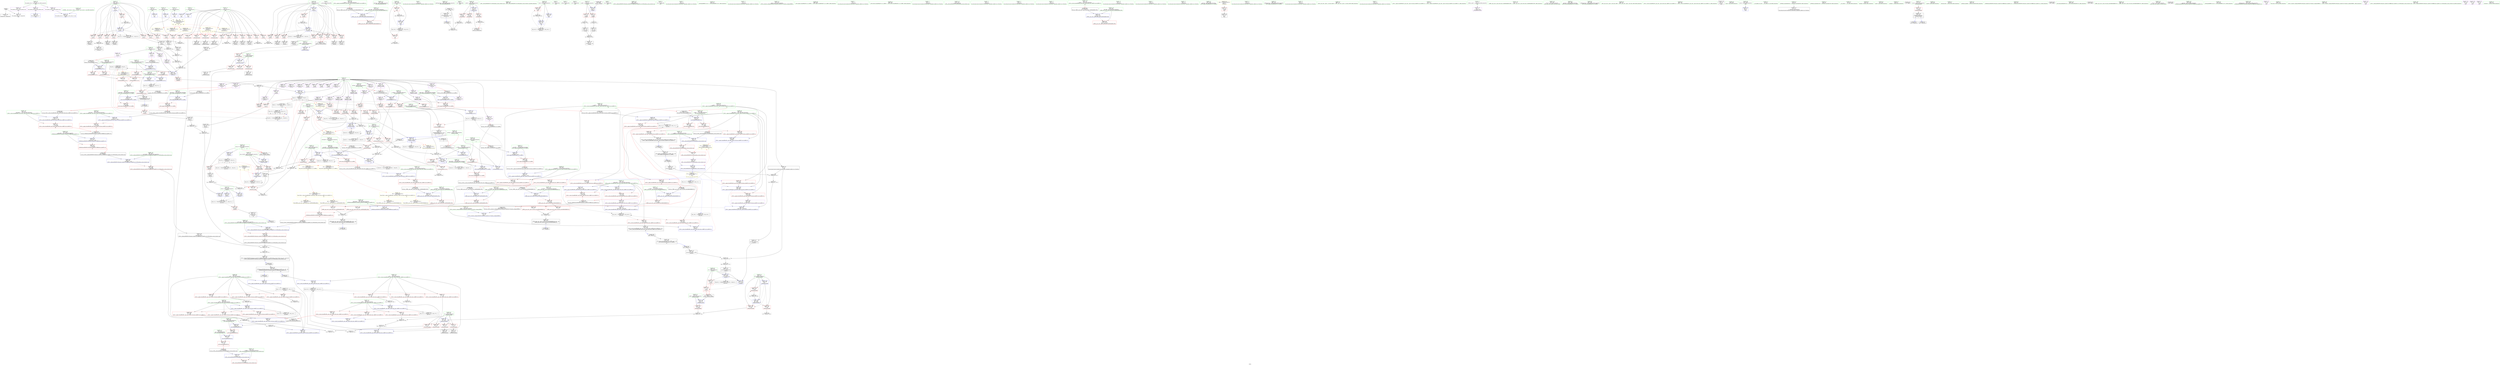 digraph "SVFG" {
	label="SVFG";

	Node0x559aca638ad0 [shape=record,color=grey,label="{NodeID: 0\nNullPtr}"];
	Node0x559aca638ad0 -> Node0x559aca666240[style=solid];
	Node0x559aca638ad0 -> Node0x559aca669680[style=solid];
	Node0x559aca6eba60 [shape=record,color=black,label="{NodeID: 941\n425 = PHI(314, )\n1st arg _ZSt3minIxERKT_S2_S2_ }"];
	Node0x559aca6eba60 -> Node0x559aca66b320[style=solid];
	Node0x559aca66bf50 [shape=record,color=blue,label="{NodeID: 443\n564\<--557\n__val.addr\<--__val\n_ZSt13__upper_boundIPxxN9__gnu_cxx5__ops14_Val_less_iterEET_S4_S4_RKT0_T1_\n}"];
	Node0x559aca66bf50 -> Node0x559aca672870[style=dashed];
	Node0x559aca66f3a0 [shape=record,color=red,label="{NodeID: 277\n175\<--174\n\<--arrayidx11\n_Z9check_ansiiRx\n}"];
	Node0x559aca66f3a0 -> Node0x559aca686830[style=solid];
	Node0x559aca660130 [shape=record,color=green,label="{NodeID: 111\n651\<--652\n__d\<--__d_field_insensitive\n_ZSt7advanceIPxlEvRT_T0_\n}"];
	Node0x559aca660130 -> Node0x559aca6733d0[style=solid];
	Node0x559aca660130 -> Node0x559aca66c910[style=solid];
	Node0x559aca6b12a0 [shape=record,color=black,label="{NodeID: 720\nMR_70V_3 = PHI(MR_70V_4, MR_70V_2, )\npts\{427 \}\n}"];
	Node0x559aca6b12a0 -> Node0x559aca671760[style=dashed];
	Node0x559aca669180 [shape=record,color=blue,label="{NodeID: 388\n13\<--9\nq\<--\nGlob }"];
	Node0x559aca669180 -> Node0x559aca6b4990[style=dashed];
	Node0x559aca664630 [shape=record,color=purple,label="{NodeID: 222\n819\<--39\nllvm.global_ctors_0\<--llvm.global_ctors\nGlob }"];
	Node0x559aca664630 -> Node0x559aca669480[style=solid];
	Node0x559aca660b40 [shape=record,color=green,label="{NodeID: 56\n243\<--244\nretval\<--retval_field_insensitive\n_Z5solvev\n}"];
	Node0x559aca660b40 -> Node0x559aca66fd60[style=solid];
	Node0x559aca660b40 -> Node0x559aca66a550[style=solid];
	Node0x559aca660b40 -> Node0x559aca66a960[style=solid];
	Node0x559aca660b40 -> Node0x559aca66b180[style=solid];
	Node0x559aca689fb0 [shape=record,color=grey,label="{NodeID: 665\n813 = cmp(810, 812, )\n}"];
	Node0x559aca689fb0 -> Node0x559aca662ea0[style=solid];
	Node0x559aca672120 [shape=record,color=red,label="{NodeID: 333\n494\<--483\n\<--__val.addr\n_ZSt11lower_boundIPxxET_S1_S1_RKT0_\n|{<s0>15}}"];
	Node0x559aca672120:s0 -> Node0x559aca6ec5a0[style=solid,color=red];
	Node0x559aca667990 [shape=record,color=black,label="{NodeID: 167\n329\<--328\nidxprom21\<--\n_Z5solvev\n}"];
	Node0x559aca65c110 [shape=record,color=green,label="{NodeID: 1\n7\<--1\n__dso_handle\<--dummyObj\nGlob }"];
	Node0x559aca6ebba0 [shape=record,color=black,label="{NodeID: 942\n670 = PHI(558, )\n0th arg _ZNK9__gnu_cxx5__ops14_Val_less_iterclIKxPxEEbRT_T0_ }"];
	Node0x559aca6ebba0 -> Node0x559aca66c9e0[style=solid];
	Node0x559aca675280 [shape=record,color=yellow,style=double,label="{NodeID: 776\n39V_1 = ENCHI(MR_39V_0)\npts\{27 127 \}\nFun[_ZSt3maxIxERKT_S2_S2_]}"];
	Node0x559aca675280 -> Node0x559aca66fbc0[style=dashed];
	Node0x559aca675280 -> Node0x559aca66fc90[style=dashed];
	Node0x559aca66c020 [shape=record,color=blue,label="{NodeID: 444\n566\<--577\n__len\<--call\n_ZSt13__upper_boundIPxxN9__gnu_cxx5__ops14_Val_less_iterEET_S4_S4_RKT0_T1_\n}"];
	Node0x559aca66c020 -> Node0x559aca6b03a0[style=dashed];
	Node0x559aca66f470 [shape=record,color=red,label="{NodeID: 278\n182\<--181\n\<--call13\n_Z9check_ansiiRx\n}"];
	Node0x559aca66f470 -> Node0x559aca669fa0[style=solid];
	Node0x559aca660200 [shape=record,color=green,label="{NodeID: 112\n653\<--654\nagg.tmp\<--agg.tmp_field_insensitive\n_ZSt7advanceIPxlEvRT_T0_\n}"];
	Node0x559aca669280 [shape=record,color=blue,label="{NodeID: 389\n15\<--9\nr\<--\nGlob }"];
	Node0x559aca669280 -> Node0x559aca6b4990[style=dashed];
	Node0x559aca664730 [shape=record,color=purple,label="{NodeID: 223\n820\<--39\nllvm.global_ctors_1\<--llvm.global_ctors\nGlob }"];
	Node0x559aca664730 -> Node0x559aca669580[style=solid];
	Node0x559aca660c10 [shape=record,color=green,label="{NodeID: 57\n245\<--246\ni\<--i_field_insensitive\n_Z5solvev\n}"];
	Node0x559aca660c10 -> Node0x559aca66fe30[style=solid];
	Node0x559aca660c10 -> Node0x559aca66ff00[style=solid];
	Node0x559aca660c10 -> Node0x559aca66ffd0[style=solid];
	Node0x559aca660c10 -> Node0x559aca6700a0[style=solid];
	Node0x559aca660c10 -> Node0x559aca670170[style=solid];
	Node0x559aca660c10 -> Node0x559aca670240[style=solid];
	Node0x559aca660c10 -> Node0x559aca670310[style=solid];
	Node0x559aca660c10 -> Node0x559aca66a620[style=solid];
	Node0x559aca660c10 -> Node0x559aca66a890[style=solid];
	Node0x559aca68a130 [shape=record,color=grey,label="{NodeID: 666\n311 = cmp(310, 138, )\n}"];
	Node0x559aca6721f0 [shape=record,color=red,label="{NodeID: 334\n524\<--507\n\<--t\nmain\n}"];
	Node0x559aca6721f0 -> Node0x559aca689cb0[style=solid];
	Node0x559aca667a60 [shape=record,color=black,label="{NodeID: 168\n343\<--342\nidxprom27\<--\n_Z5solvev\n}"];
	Node0x559aca65c1a0 [shape=record,color=green,label="{NodeID: 2\n9\<--1\n\<--dummyObj\nCan only get source location for instruction, argument, global var or function.}"];
	Node0x559aca6ebce0 [shape=record,color=black,label="{NodeID: 943\n671 = PHI(595, )\n1st arg _ZNK9__gnu_cxx5__ops14_Val_less_iterclIKxPxEEbRT_T0_ }"];
	Node0x559aca6ebce0 -> Node0x559aca66cab0[style=solid];
	Node0x559aca66c0f0 [shape=record,color=blue,label="{NodeID: 445\n568\<--586\n__half\<--shr\n_ZSt13__upper_boundIPxxN9__gnu_cxx5__ops14_Val_less_iterEET_S4_S4_RKT0_T1_\n}"];
	Node0x559aca66c0f0 -> Node0x559aca672bb0[style=dashed];
	Node0x559aca66c0f0 -> Node0x559aca672c80[style=dashed];
	Node0x559aca66c0f0 -> Node0x559aca672d50[style=dashed];
	Node0x559aca66c0f0 -> Node0x559aca6b08a0[style=dashed];
	Node0x559aca66f540 [shape=record,color=red,label="{NodeID: 279\n187\<--186\n\<--arrayidx15\n_Z9check_ansiiRx\n}"];
	Node0x559aca66f540 -> Node0x559aca687430[style=solid];
	Node0x559aca6602d0 [shape=record,color=green,label="{NodeID: 113\n655\<--656\nundef.agg.tmp\<--undef.agg.tmp_field_insensitive\n_ZSt7advanceIPxlEvRT_T0_\n}"];
	Node0x559aca669380 [shape=record,color=blue,label="{NodeID: 390\n17\<--9\ns\<--\nGlob }"];
	Node0x559aca669380 -> Node0x559aca6b4990[style=dashed];
	Node0x559aca664830 [shape=record,color=purple,label="{NodeID: 224\n821\<--39\nllvm.global_ctors_2\<--llvm.global_ctors\nGlob }"];
	Node0x559aca664830 -> Node0x559aca669680[style=solid];
	Node0x559aca660ce0 [shape=record,color=green,label="{NodeID: 58\n247\<--248\ntot\<--tot_field_insensitive\n_Z5solvev\n}"];
	Node0x559aca660ce0 -> Node0x559aca6703e0[style=solid];
	Node0x559aca660ce0 -> Node0x559aca6704b0[style=solid];
	Node0x559aca660ce0 -> Node0x559aca66aa30[style=solid];
	Node0x559aca68a2b0 [shape=record,color=grey,label="{NodeID: 667\n438 = cmp(435, 437, )\n}"];
	Node0x559aca6722c0 [shape=record,color=red,label="{NodeID: 335\n538\<--507\n\<--t\nmain\n}"];
	Node0x559aca6722c0 -> Node0x559aca688030[style=solid];
	Node0x559aca667b30 [shape=record,color=black,label="{NodeID: 169\n349\<--348\nidx.ext\<--\n_Z5solvev\n}"];
	Node0x559aca65c450 [shape=record,color=green,label="{NodeID: 3\n28\<--1\n.str\<--dummyObj\nGlob }"];
	Node0x559aca6ebe20 [shape=record,color=black,label="{NodeID: 944\n672 = PHI(596, )\n2nd arg _ZNK9__gnu_cxx5__ops14_Val_less_iterclIKxPxEEbRT_T0_ }"];
	Node0x559aca6ebe20 -> Node0x559aca66cb80[style=solid];
	Node0x559ac9f591d0 [shape=record,color=black,label="{NodeID: 612\n102 = PHI(9, 100, )\n}"];
	Node0x559ac9f591d0 -> Node0x559aca666880[style=solid];
	Node0x559aca66c1c0 [shape=record,color=blue,label="{NodeID: 446\n570\<--589\n__middle\<--\n_ZSt13__upper_boundIPxxN9__gnu_cxx5__ops14_Val_less_iterEET_S4_S4_RKT0_T1_\n|{<s0>22}}"];
	Node0x559aca66c1c0:s0 -> Node0x559aca677c90[style=dashed,color=red];
	Node0x559aca66f610 [shape=record,color=red,label="{NodeID: 280\n191\<--190\n\<--\n_Z9check_ansiiRx\n}"];
	Node0x559aca66f610 -> Node0x559aca689b30[style=solid];
	Node0x559aca6603a0 [shape=record,color=green,label="{NodeID: 114\n666\<--667\n_ZSt9__advanceIPxlEvRT_T0_St26random_access_iterator_tag\<--_ZSt9__advanceIPxlEvRT_T0_St26random_access_iterator_tag_field_insensitive\n}"];
	Node0x559aca669480 [shape=record,color=blue,label="{NodeID: 391\n819\<--40\nllvm.global_ctors_0\<--\nGlob }"];
	Node0x559aca664930 [shape=record,color=purple,label="{NodeID: 225\n607\<--606\nincdec.ptr\<--\n_ZSt13__upper_boundIPxxN9__gnu_cxx5__ops14_Val_less_iterEET_S4_S4_RKT0_T1_\n}"];
	Node0x559aca664930 -> Node0x559aca66c430[style=solid];
	Node0x559aca660db0 [shape=record,color=green,label="{NodeID: 59\n249\<--250\nmax_ch\<--max_ch_field_insensitive\n_Z5solvev\n|{|<s2>9|<s3>11}}"];
	Node0x559aca660db0 -> Node0x559aca670580[style=solid];
	Node0x559aca660db0 -> Node0x559aca66ab00[style=solid];
	Node0x559aca660db0:s2 -> Node0x559aca6ed7b0[style=solid,color=red];
	Node0x559aca660db0:s3 -> Node0x559aca6ed7b0[style=solid,color=red];
	Node0x559aca68a430 [shape=record,color=grey,label="{NodeID: 668\n339 = cmp(337, 338, )\n}"];
	Node0x559aca672390 [shape=record,color=red,label="{NodeID: 336\n529\<--509\n\<--Case\nmain\n}"];
	Node0x559aca672390 -> Node0x559aca688330[style=solid];
	Node0x559aca667c00 [shape=record,color=black,label="{NodeID: 170\n354\<--353\nidx.ext30\<--\n_Z5solvev\n}"];
	Node0x559aca65c4e0 [shape=record,color=green,label="{NodeID: 4\n30\<--1\n.str.1\<--dummyObj\nGlob }"];
	Node0x559aca6ebf60 [shape=record,color=black,label="{NodeID: 945\n555 = PHI(465, )\n0th arg _ZSt13__upper_boundIPxxN9__gnu_cxx5__ops14_Val_less_iterEET_S4_S4_RKT0_T1_ }"];
	Node0x559aca6ebf60 -> Node0x559aca66bdb0[style=solid];
	Node0x559aca6851b0 [shape=record,color=grey,label="{NodeID: 613\n277 = Binary(274, 276, )\n}"];
	Node0x559aca6851b0 -> Node0x559aca6857b0[style=solid];
	Node0x559aca66c290 [shape=record,color=blue,label="{NodeID: 447\n566\<--601\n__len\<--\n_ZSt13__upper_boundIPxxN9__gnu_cxx5__ops14_Val_less_iterEET_S4_S4_RKT0_T1_\n}"];
	Node0x559aca66c290 -> Node0x559aca6b03a0[style=dashed];
	Node0x559aca66f6e0 [shape=record,color=red,label="{NodeID: 281\n197\<--196\n\<--arrayidx20\n_Z9check_ansiiRx\n}"];
	Node0x559aca66f6e0 -> Node0x559aca6878b0[style=solid];
	Node0x559aca664e60 [shape=record,color=green,label="{NodeID: 115\n673\<--674\nthis.addr\<--this.addr_field_insensitive\n_ZNK9__gnu_cxx5__ops14_Val_less_iterclIKxPxEEbRT_T0_\n}"];
	Node0x559aca664e60 -> Node0x559aca6734a0[style=solid];
	Node0x559aca664e60 -> Node0x559aca66c9e0[style=solid];
	Node0x559aca669580 [shape=record,color=blue,label="{NodeID: 392\n820\<--41\nllvm.global_ctors_1\<--_GLOBAL__sub_I_isea_0_1.cpp\nGlob }"];
	Node0x559aca664a00 [shape=record,color=purple,label="{NodeID: 226\n777\<--776\nincdec.ptr\<--\n_ZSt13__lower_boundIPxxN9__gnu_cxx5__ops14_Iter_less_valEET_S4_S4_RKT0_T1_\n}"];
	Node0x559aca664a00 -> Node0x559aca67d3a0[style=solid];
	Node0x559aca660e80 [shape=record,color=green,label="{NodeID: 60\n251\<--252\ni23\<--i23_field_insensitive\n_Z5solvev\n}"];
	Node0x559aca660e80 -> Node0x559aca670650[style=solid];
	Node0x559aca660e80 -> Node0x559aca670720[style=solid];
	Node0x559aca660e80 -> Node0x559aca6707f0[style=solid];
	Node0x559aca660e80 -> Node0x559aca6708c0[style=solid];
	Node0x559aca660e80 -> Node0x559aca670990[style=solid];
	Node0x559aca660e80 -> Node0x559aca670a60[style=solid];
	Node0x559aca660e80 -> Node0x559aca670b30[style=solid];
	Node0x559aca660e80 -> Node0x559aca670c00[style=solid];
	Node0x559aca660e80 -> Node0x559aca670cd0[style=solid];
	Node0x559aca660e80 -> Node0x559aca66abd0[style=solid];
	Node0x559aca660e80 -> Node0x559aca66b0b0[style=solid];
	Node0x559aca68a5b0 [shape=record,color=grey,label="{NodeID: 669\n137 = cmp(136, 138, )\n}"];
	Node0x559aca672460 [shape=record,color=red,label="{NodeID: 337\n575\<--560\n\<--__first.addr\n_ZSt13__upper_boundIPxxN9__gnu_cxx5__ops14_Val_less_iterEET_S4_S4_RKT0_T1_\n|{<s0>21}}"];
	Node0x559aca672460:s0 -> Node0x559aca6ed930[style=solid,color=red];
	Node0x559aca667cd0 [shape=record,color=black,label="{NodeID: 171\n359\<--358\nidxprom33\<--\n_Z5solvev\n}"];
	Node0x559aca65c570 [shape=record,color=green,label="{NodeID: 5\n32\<--1\nstdout\<--dummyObj\nGlob }"];
	Node0x559aca6ec0a0 [shape=record,color=black,label="{NodeID: 946\n556 = PHI(466, )\n1st arg _ZSt13__upper_boundIPxxN9__gnu_cxx5__ops14_Val_less_iterEET_S4_S4_RKT0_T1_ }"];
	Node0x559aca6ec0a0 -> Node0x559aca66be80[style=solid];
	Node0x559aca6a5660 [shape=record,color=yellow,style=double,label="{NodeID: 780\n91V_1 = ENCHI(MR_91V_0)\npts\{27 260 \}\nFun[_ZSt11lower_boundIPxxET_S1_S1_RKT0_]|{<s0>15}}"];
	Node0x559aca6a5660:s0 -> Node0x559aca6b43c0[style=dashed,color=red];
	Node0x559aca685330 [shape=record,color=grey,label="{NodeID: 614\n782 = Binary(781, 587, )\n}"];
	Node0x559aca685330 -> Node0x559aca67d470[style=solid];
	Node0x559aca66c360 [shape=record,color=blue,label="{NodeID: 448\n560\<--604\n__first.addr\<--\n_ZSt13__upper_boundIPxxN9__gnu_cxx5__ops14_Val_less_iterEET_S4_S4_RKT0_T1_\n}"];
	Node0x559aca66c360 -> Node0x559aca672600[style=dashed];
	Node0x559aca66c360 -> Node0x559aca66c430[style=dashed];
	Node0x559aca66f7b0 [shape=record,color=red,label="{NodeID: 282\n237\<--217\n\<--retval\n_ZSt3maxIxERKT_S2_S2_\n}"];
	Node0x559aca66f7b0 -> Node0x559aca666fd0[style=solid];
	Node0x559aca664f30 [shape=record,color=green,label="{NodeID: 116\n675\<--676\n__val.addr\<--__val.addr_field_insensitive\n_ZNK9__gnu_cxx5__ops14_Val_less_iterclIKxPxEEbRT_T0_\n}"];
	Node0x559aca664f30 -> Node0x559aca673570[style=solid];
	Node0x559aca664f30 -> Node0x559aca66cab0[style=solid];
	Node0x559aca6b2430 [shape=record,color=yellow,style=double,label="{NodeID: 725\n68V_1 = ENCHI(MR_68V_0)\npts\{220000 \}\nFun[_ZSt3minIxERKT_S2_S2_]}"];
	Node0x559aca6b2430 -> Node0x559aca671b70[style=dashed];
	Node0x559aca6b2430 -> Node0x559aca671c40[style=dashed];
	Node0x559aca669680 [shape=record,color=blue, style = dotted,label="{NodeID: 393\n821\<--3\nllvm.global_ctors_2\<--dummyVal\nGlob }"];
	Node0x559aca664ad0 [shape=record,color=purple,label="{NodeID: 227\n351\<--23\nadd.ptr\<--sum\n_Z5solvev\n}"];
	Node0x559aca660f50 [shape=record,color=green,label="{NodeID: 61\n253\<--254\nleft\<--left_field_insensitive\n_Z5solvev\n}"];
	Node0x559aca660f50 -> Node0x559aca670da0[style=solid];
	Node0x559aca660f50 -> Node0x559aca670e70[style=solid];
	Node0x559aca660f50 -> Node0x559aca66aca0[style=solid];
	Node0x559aca68a730 [shape=record,color=grey,label="{NodeID: 670\n152 = cmp(150, 151, )\n}"];
	Node0x559aca672530 [shape=record,color=red,label="{NodeID: 338\n589\<--560\n\<--__first.addr\n_ZSt13__upper_boundIPxxN9__gnu_cxx5__ops14_Val_less_iterEET_S4_S4_RKT0_T1_\n}"];
	Node0x559aca672530 -> Node0x559aca66c1c0[style=solid];
	Node0x559aca667da0 [shape=record,color=black,label="{NodeID: 172\n370\<--367\nsub.ptr.lhs.cast\<--call37\n_Z5solvev\n}"];
	Node0x559aca667da0 -> Node0x559aca688630[style=solid];
	Node0x559aca65c600 [shape=record,color=green,label="{NodeID: 6\n33\<--1\n.str.2\<--dummyObj\nGlob }"];
	Node0x559aca6ec1e0 [shape=record,color=black,label="{NodeID: 947\n557 = PHI(467, )\n2nd arg _ZSt13__upper_boundIPxxN9__gnu_cxx5__ops14_Val_less_iterEET_S4_S4_RKT0_T1_ }"];
	Node0x559aca6ec1e0 -> Node0x559aca66bf50[style=solid];
	Node0x559aca6854b0 [shape=record,color=grey,label="{NodeID: 615\n781 = Binary(779, 780, )\n}"];
	Node0x559aca6854b0 -> Node0x559aca685330[style=solid];
	Node0x559aca66c430 [shape=record,color=blue,label="{NodeID: 449\n560\<--607\n__first.addr\<--incdec.ptr\n_ZSt13__upper_boundIPxxN9__gnu_cxx5__ops14_Val_less_iterEET_S4_S4_RKT0_T1_\n}"];
	Node0x559aca66c430 -> Node0x559aca6afea0[style=dashed];
	Node0x559aca66f880 [shape=record,color=red,label="{NodeID: 283\n225\<--219\n\<--__a.addr\n_ZSt3maxIxERKT_S2_S2_\n}"];
	Node0x559aca66f880 -> Node0x559aca66fbc0[style=solid];
	Node0x559aca665000 [shape=record,color=green,label="{NodeID: 117\n677\<--678\n__it.addr\<--__it.addr_field_insensitive\n_ZNK9__gnu_cxx5__ops14_Val_less_iterclIKxPxEEbRT_T0_\n}"];
	Node0x559aca665000 -> Node0x559aca673640[style=solid];
	Node0x559aca665000 -> Node0x559aca66cb80[style=solid];
	Node0x559aca6b2510 [shape=record,color=yellow,style=double,label="{NodeID: 726\n8V_1 = ENCHI(MR_8V_0)\npts\{27 \}\nFun[_ZNK9__gnu_cxx5__ops14_Val_less_iterclIKxPxEEbRT_T0_]}"];
	Node0x559aca6b2510 -> Node0x559aca6737e0[style=dashed];
	Node0x559aca669780 [shape=record,color=blue,label="{NodeID: 394\n70\<--69\nx.addr\<--x\n_Z3sgnd\n}"];
	Node0x559aca669780 -> Node0x559aca66df50[style=dashed];
	Node0x559aca669780 -> Node0x559aca66e020[style=dashed];
	Node0x559aca664ba0 [shape=record,color=purple,label="{NodeID: 228\n352\<--23\nadd.ptr29\<--sum\n_Z5solvev\n|{<s0>8}}"];
	Node0x559aca664ba0:s0 -> Node0x559aca6ee400[style=solid,color=red];
	Node0x559aca661020 [shape=record,color=green,label="{NodeID: 62\n255\<--256\nid\<--id_field_insensitive\n_Z5solvev\n}"];
	Node0x559aca661020 -> Node0x559aca670f40[style=solid];
	Node0x559aca661020 -> Node0x559aca671010[style=solid];
	Node0x559aca661020 -> Node0x559aca66ae40[style=solid];
	Node0x559aca661020 -> Node0x559aca66afe0[style=solid];
	Node0x559aca68a8b0 [shape=record,color=grey,label="{NodeID: 671\n148 = cmp(146, 147, )\n}"];
	Node0x559aca672600 [shape=record,color=red,label="{NodeID: 339\n606\<--560\n\<--__first.addr\n_ZSt13__upper_boundIPxxN9__gnu_cxx5__ops14_Val_less_iterEET_S4_S4_RKT0_T1_\n}"];
	Node0x559aca672600 -> Node0x559aca664930[style=solid];
	Node0x559aca667e70 [shape=record,color=black,label="{NodeID: 173\n374\<--372\nconv38\<--sub.ptr.div\n_Z5solvev\n}"];
	Node0x559aca667e70 -> Node0x559aca66ae40[style=solid];
	Node0x559aca65ce40 [shape=record,color=green,label="{NodeID: 7\n35\<--1\n.str.3\<--dummyObj\nGlob }"];
	Node0x559aca6ec320 [shape=record,color=black,label="{NodeID: 948\n733 = PHI(492, )\n0th arg _ZSt13__lower_boundIPxxN9__gnu_cxx5__ops14_Iter_less_valEET_S4_S4_RKT0_T1_ }"];
	Node0x559aca6ec320 -> Node0x559aca67cdf0[style=solid];
	Node0x559aca685630 [shape=record,color=grey,label="{NodeID: 616\n283 = Binary(280, 282, )\n}"];
	Node0x559aca685630 -> Node0x559aca6866b0[style=solid];
	Node0x559aca66c500 [shape=record,color=blue,label="{NodeID: 450\n566\<--612\n__len\<--sub2\n_ZSt13__upper_boundIPxxN9__gnu_cxx5__ops14_Val_less_iterEET_S4_S4_RKT0_T1_\n}"];
	Node0x559aca66c500 -> Node0x559aca6b03a0[style=dashed];
	Node0x559aca66f950 [shape=record,color=red,label="{NodeID: 284\n234\<--219\n\<--__a.addr\n_ZSt3maxIxERKT_S2_S2_\n}"];
	Node0x559aca66f950 -> Node0x559aca66a480[style=solid];
	Node0x559aca6650d0 [shape=record,color=green,label="{NodeID: 118\n692\<--693\n\<--field_insensitive\n_ZSt10__distanceIPxENSt15iterator_traitsIT_E15difference_typeES2_S2_St26random_access_iterator_tag\n}"];
	Node0x559aca6b2620 [shape=record,color=yellow,style=double,label="{NodeID: 727\n64V_1 = ENCHI(MR_64V_0)\npts\{258 \}\nFun[_ZNK9__gnu_cxx5__ops14_Val_less_iterclIKxPxEEbRT_T0_]}"];
	Node0x559aca6b2620 -> Node0x559aca673710[style=dashed];
	Node0x559aca669850 [shape=record,color=blue,label="{NodeID: 395\n87\<--86\nx.addr\<--x\n_Z9count_biti\n}"];
	Node0x559aca669850 -> Node0x559aca66e0f0[style=dashed];
	Node0x559aca669850 -> Node0x559aca66e1c0[style=dashed];
	Node0x559aca669850 -> Node0x559aca66e290[style=dashed];
	Node0x559aca664c70 [shape=record,color=purple,label="{NodeID: 229\n356\<--23\nadd.ptr31\<--sum\n_Z5solvev\n}"];
	Node0x559aca6610f0 [shape=record,color=green,label="{NodeID: 63\n257\<--258\nref.tmp\<--ref.tmp_field_insensitive\n_Z5solvev\n|{|<s1>8}}"];
	Node0x559aca6610f0 -> Node0x559aca66ad70[style=solid];
	Node0x559aca6610f0:s1 -> Node0x559aca6ee620[style=solid,color=red];
	Node0x559aca6a1e70 [shape=record,color=black,label="{NodeID: 672\nMR_149V_3 = PHI(MR_149V_6, MR_149V_2, )\npts\{739 \}\n}"];
	Node0x559aca6a1e70 -> Node0x559aca673d90[style=dashed];
	Node0x559aca6a1e70 -> Node0x559aca673f30[style=dashed];
	Node0x559aca6a1e70 -> Node0x559aca67d2d0[style=dashed];
	Node0x559aca6a1e70 -> Node0x559aca6a1e70[style=dashed];
	Node0x559aca6726d0 [shape=record,color=red,label="{NodeID: 340\n616\<--560\n\<--__first.addr\n_ZSt13__upper_boundIPxxN9__gnu_cxx5__ops14_Val_less_iterEET_S4_S4_RKT0_T1_\n}"];
	Node0x559aca6726d0 -> Node0x559aca668900[style=solid];
	Node0x559aca667f40 [shape=record,color=black,label="{NodeID: 174\n380\<--379\nidx.ext40\<--\n_Z5solvev\n}"];
	Node0x559aca65ced0 [shape=record,color=green,label="{NodeID: 8\n37\<--1\n.str.4\<--dummyObj\nGlob }"];
	Node0x559aca6ec460 [shape=record,color=black,label="{NodeID: 949\n734 = PHI(493, )\n1st arg _ZSt13__lower_boundIPxxN9__gnu_cxx5__ops14_Iter_less_valEET_S4_S4_RKT0_T1_ }"];
	Node0x559aca6ec460 -> Node0x559aca67cec0[style=solid];
	Node0x559aca6a5990 [shape=record,color=yellow,style=double,label="{NodeID: 783\n8V_1 = ENCHI(MR_8V_0)\npts\{27 \}\nFun[_Z9check_ansiiRx]|{|<s7>4|<s8>5}}"];
	Node0x559aca6a5990 -> Node0x559aca66f130[style=dashed];
	Node0x559aca6a5990 -> Node0x559aca66f200[style=dashed];
	Node0x559aca6a5990 -> Node0x559aca66f2d0[style=dashed];
	Node0x559aca6a5990 -> Node0x559aca66f3a0[style=dashed];
	Node0x559aca6a5990 -> Node0x559aca66f470[style=dashed];
	Node0x559aca6a5990 -> Node0x559aca66f540[style=dashed];
	Node0x559aca6a5990 -> Node0x559aca66f6e0[style=dashed];
	Node0x559aca6a5990:s7 -> Node0x559aca675280[style=dashed,color=red];
	Node0x559aca6a5990:s8 -> Node0x559aca675280[style=dashed,color=red];
	Node0x559aca6857b0 [shape=record,color=grey,label="{NodeID: 617\n280 = Binary(277, 279, )\n}"];
	Node0x559aca6857b0 -> Node0x559aca685630[style=solid];
	Node0x559aca66c5d0 [shape=record,color=blue,label="{NodeID: 451\n625\<--623\n__first.addr\<--__first\n_ZSt8distanceIPxENSt15iterator_traitsIT_E15difference_typeES2_S2_\n}"];
	Node0x559aca66c5d0 -> Node0x559aca672fc0[style=dashed];
	Node0x559aca66fa20 [shape=record,color=red,label="{NodeID: 285\n227\<--221\n\<--__b.addr\n_ZSt3maxIxERKT_S2_S2_\n}"];
	Node0x559aca66fa20 -> Node0x559aca66fc90[style=solid];
	Node0x559aca6651a0 [shape=record,color=green,label="{NodeID: 119\n694\<--695\n__first.addr\<--__first.addr_field_insensitive\n_ZSt10__distanceIPxENSt15iterator_traitsIT_E15difference_typeES2_S2_St26random_access_iterator_tag\n}"];
	Node0x559aca6651a0 -> Node0x559aca6738b0[style=solid];
	Node0x559aca6651a0 -> Node0x559aca66cc50[style=solid];
	Node0x559aca669920 [shape=record,color=blue,label="{NodeID: 396\n112\<--107\nx.addr\<--x\n_Z9check_ansiiRx\n}"];
	Node0x559aca669920 -> Node0x559aca66e430[style=dashed];
	Node0x559aca664d40 [shape=record,color=purple,label="{NodeID: 230\n357\<--23\nadd.ptr32\<--sum\n_Z5solvev\n|{<s0>8}}"];
	Node0x559aca664d40:s0 -> Node0x559aca6ee510[style=solid,color=red];
	Node0x559aca6611c0 [shape=record,color=green,label="{NodeID: 64\n259\<--260\nref.tmp46\<--ref.tmp46_field_insensitive\n_Z5solvev\n|{|<s1>10}}"];
	Node0x559aca6611c0 -> Node0x559aca66af10[style=solid];
	Node0x559aca6611c0:s1 -> Node0x559aca6ed190[style=solid,color=red];
	Node0x559aca6a1f60 [shape=record,color=black,label="{NodeID: 673\nMR_155V_3 = PHI(MR_155V_5, MR_155V_2, )\npts\{745 \}\n}"];
	Node0x559aca6a1f60 -> Node0x559aca6741a0[style=dashed];
	Node0x559aca6a1f60 -> Node0x559aca674270[style=dashed];
	Node0x559aca6a1f60 -> Node0x559aca674340[style=dashed];
	Node0x559aca6a1f60 -> Node0x559aca67d470[style=dashed];
	Node0x559aca6a1f60 -> Node0x559aca67d540[style=dashed];
	Node0x559aca6727a0 [shape=record,color=red,label="{NodeID: 341\n576\<--562\n\<--__last.addr\n_ZSt13__upper_boundIPxxN9__gnu_cxx5__ops14_Val_less_iterEET_S4_S4_RKT0_T1_\n|{<s0>21}}"];
	Node0x559aca6727a0:s0 -> Node0x559aca6edab0[style=solid,color=red];
	Node0x559aca668010 [shape=record,color=black,label="{NodeID: 175\n385\<--384\nidx.ext43\<--\n_Z5solvev\n}"];
	Node0x559aca65cf60 [shape=record,color=green,label="{NodeID: 9\n40\<--1\n\<--dummyObj\nCan only get source location for instruction, argument, global var or function.}"];
	Node0x559aca6ec5a0 [shape=record,color=black,label="{NodeID: 950\n735 = PHI(494, )\n2nd arg _ZSt13__lower_boundIPxxN9__gnu_cxx5__ops14_Iter_less_valEET_S4_S4_RKT0_T1_ }"];
	Node0x559aca6ec5a0 -> Node0x559aca67cf90[style=solid];
	Node0x559aca685930 [shape=record,color=grey,label="{NodeID: 618\n415 = Binary(321, 414, )\n}"];
	Node0x559aca685930 -> Node0x559aca686fb0[style=solid];
	Node0x559aca66c6a0 [shape=record,color=blue,label="{NodeID: 452\n627\<--624\n__last.addr\<--__last\n_ZSt8distanceIPxENSt15iterator_traitsIT_E15difference_typeES2_S2_\n}"];
	Node0x559aca66c6a0 -> Node0x559aca673090[style=dashed];
	Node0x559aca66faf0 [shape=record,color=red,label="{NodeID: 286\n231\<--221\n\<--__b.addr\n_ZSt3maxIxERKT_S2_S2_\n}"];
	Node0x559aca66faf0 -> Node0x559aca66a3b0[style=solid];
	Node0x559aca665270 [shape=record,color=green,label="{NodeID: 120\n696\<--697\n__last.addr\<--__last.addr_field_insensitive\n_ZSt10__distanceIPxENSt15iterator_traitsIT_E15difference_typeES2_S2_St26random_access_iterator_tag\n}"];
	Node0x559aca665270 -> Node0x559aca673980[style=solid];
	Node0x559aca665270 -> Node0x559aca66cd20[style=solid];
	Node0x559aca6699f0 [shape=record,color=blue,label="{NodeID: 397\n114\<--108\ny.addr\<--y\n_Z9check_ansiiRx\n}"];
	Node0x559aca6699f0 -> Node0x559aca66e500[style=dashed];
	Node0x559aca66ce40 [shape=record,color=purple,label="{NodeID: 231\n382\<--23\nadd.ptr41\<--sum\n_Z5solvev\n}"];
	Node0x559aca661290 [shape=record,color=green,label="{NodeID: 65\n316\<--317\n_ZSt3minIxERKT_S2_S2_\<--_ZSt3minIxERKT_S2_S2__field_insensitive\n}"];
	Node0x559aca6a2460 [shape=record,color=black,label="{NodeID: 674\nMR_157V_2 = PHI(MR_157V_3, MR_157V_1, )\npts\{747 \}\n}"];
	Node0x559aca6a2460 -> Node0x559aca67d130[style=dashed];
	Node0x559aca672870 [shape=record,color=red,label="{NodeID: 342\n595\<--564\n\<--__val.addr\n_ZSt13__upper_boundIPxxN9__gnu_cxx5__ops14_Val_less_iterEET_S4_S4_RKT0_T1_\n|{<s0>23}}"];
	Node0x559aca672870:s0 -> Node0x559aca6ebce0[style=solid,color=red];
	Node0x559aca6680e0 [shape=record,color=black,label="{NodeID: 176\n390\<--389\nidxprom47\<--\n_Z5solvev\n}"];
	Node0x559aca65cff0 [shape=record,color=green,label="{NodeID: 10\n75\<--1\n\<--dummyObj\nCan only get source location for instruction, argument, global var or function.}"];
	Node0x559aca6ec6e0 [shape=record,color=black,label="{NodeID: 951\n690 = PHI(635, )\n0th arg _ZSt10__distanceIPxENSt15iterator_traitsIT_E15difference_typeES2_S2_St26random_access_iterator_tag }"];
	Node0x559aca6ec6e0 -> Node0x559aca66cc50[style=solid];
	Node0x559aca685ab0 [shape=record,color=grey,label="{NodeID: 619\n410 = Binary(409, 96, )\n}"];
	Node0x559aca685ab0 -> Node0x559aca66b0b0[style=solid];
	Node0x559aca66c770 [shape=record,color=blue,label="{NodeID: 453\n647\<--645\n__i.addr\<--__i\n_ZSt7advanceIPxlEvRT_T0_\n}"];
	Node0x559aca66c770 -> Node0x559aca673160[style=dashed];
	Node0x559aca66c770 -> Node0x559aca673230[style=dashed];
	Node0x559aca66fbc0 [shape=record,color=red,label="{NodeID: 287\n226\<--225\n\<--\n_ZSt3maxIxERKT_S2_S2_\n}"];
	Node0x559aca66fbc0 -> Node0x559aca689830[style=solid];
	Node0x559aca665340 [shape=record,color=green,label="{NodeID: 121\n709\<--710\nretval\<--retval_field_insensitive\n_ZSt19__iterator_categoryIPxENSt15iterator_traitsIT_E17iterator_categoryERKS2_\n}"];
	Node0x559aca669ac0 [shape=record,color=blue,label="{NodeID: 398\n116\<--109\nmax_ch.addr\<--max_ch\n_Z9check_ansiiRx\n}"];
	Node0x559aca669ac0 -> Node0x559aca66e5d0[style=dashed];
	Node0x559aca669ac0 -> Node0x559aca66e6a0[style=dashed];
	Node0x559aca66cf10 [shape=record,color=purple,label="{NodeID: 232\n383\<--23\nadd.ptr42\<--sum\n_Z5solvev\n|{<s0>10}}"];
	Node0x559aca66cf10:s0 -> Node0x559aca6ecf70[style=solid,color=red];
	Node0x559aca661390 [shape=record,color=green,label="{NodeID: 66\n368\<--369\n_ZSt11upper_boundIPxxET_S1_S1_RKT0_\<--_ZSt11upper_boundIPxxET_S1_S1_RKT0__field_insensitive\n}"];
	Node0x559aca6a2960 [shape=record,color=black,label="{NodeID: 675\nMR_159V_2 = PHI(MR_159V_4, MR_159V_1, )\npts\{749 \}\n}"];
	Node0x559aca6a2960 -> Node0x559aca67d200[style=dashed];
	Node0x559aca672940 [shape=record,color=red,label="{NodeID: 343\n582\<--566\n\<--__len\n_ZSt13__upper_boundIPxxN9__gnu_cxx5__ops14_Val_less_iterEET_S4_S4_RKT0_T1_\n}"];
	Node0x559aca672940 -> Node0x559aca689230[style=solid];
	Node0x559aca6681b0 [shape=record,color=black,label="{NodeID: 177\n400\<--397\nsub.ptr.lhs.cast52\<--call51\n_Z5solvev\n}"];
	Node0x559aca6681b0 -> Node0x559aca687bb0[style=solid];
	Node0x559aca65d0f0 [shape=record,color=green,label="{NodeID: 11\n79\<--1\n\<--dummyObj\nCan only get source location for instruction, argument, global var or function.}"];
	Node0x559aca6ec820 [shape=record,color=black,label="{NodeID: 952\n691 = PHI(636, )\n1st arg _ZSt10__distanceIPxENSt15iterator_traitsIT_E15difference_typeES2_S2_St26random_access_iterator_tag }"];
	Node0x559aca6ec820 -> Node0x559aca66cd20[style=solid];
	Node0x559aca685c30 [shape=record,color=grey,label="{NodeID: 620\n81 = Binary(76, 80, )\n}"];
	Node0x559aca685c30 -> Node0x559aca6667b0[style=solid];
	Node0x559aca66c840 [shape=record,color=blue,label="{NodeID: 454\n649\<--646\n__n.addr\<--__n\n_ZSt7advanceIPxlEvRT_T0_\n}"];
	Node0x559aca66c840 -> Node0x559aca673300[style=dashed];
	Node0x559aca66fc90 [shape=record,color=red,label="{NodeID: 288\n228\<--227\n\<--\n_ZSt3maxIxERKT_S2_S2_\n}"];
	Node0x559aca66fc90 -> Node0x559aca689830[style=solid];
	Node0x559aca665410 [shape=record,color=green,label="{NodeID: 122\n711\<--712\n.addr\<--.addr_field_insensitive\n_ZSt19__iterator_categoryIPxENSt15iterator_traitsIT_E17iterator_categoryERKS2_\n}"];
	Node0x559aca665410 -> Node0x559aca67cab0[style=solid];
	Node0x559aca669b90 [shape=record,color=blue,label="{NodeID: 399\n118\<--134\noff\<--\n_Z9check_ansiiRx\n}"];
	Node0x559aca669b90 -> Node0x559aca66e770[style=dashed];
	Node0x559aca669b90 -> Node0x559aca66e840[style=dashed];
	Node0x559aca669b90 -> Node0x559aca66e910[style=dashed];
	Node0x559aca669b90 -> Node0x559aca66a140[style=dashed];
	Node0x559aca66cfe0 [shape=record,color=purple,label="{NodeID: 233\n387\<--23\nadd.ptr44\<--sum\n_Z5solvev\n}"];
	Node0x559aca661490 [shape=record,color=green,label="{NodeID: 67\n398\<--399\n_ZSt11lower_boundIPxxET_S1_S1_RKT0_\<--_ZSt11lower_boundIPxxET_S1_S1_RKT0__field_insensitive\n}"];
	Node0x559aca672a10 [shape=record,color=red,label="{NodeID: 344\n585\<--566\n\<--__len\n_ZSt13__upper_boundIPxxN9__gnu_cxx5__ops14_Val_less_iterEET_S4_S4_RKT0_T1_\n}"];
	Node0x559aca672a10 -> Node0x559aca686cb0[style=solid];
	Node0x559aca668280 [shape=record,color=black,label="{NodeID: 178\n403\<--402\nconv55\<--sub.ptr.div54\n_Z5solvev\n}"];
	Node0x559aca668280 -> Node0x559aca66afe0[style=solid];
	Node0x559aca65d1f0 [shape=record,color=green,label="{NodeID: 12\n96\<--1\n\<--dummyObj\nCan only get source location for instruction, argument, global var or function.}"];
	Node0x559aca6ec960 [shape=record,color=black,label="{NodeID: 953\n716 = PHI(661, )\n0th arg _ZSt9__advanceIPxlEvRT_T0_St26random_access_iterator_tag }"];
	Node0x559aca6ec960 -> Node0x559aca67cb80[style=solid];
	Node0x559aca685db0 [shape=record,color=grey,label="{NodeID: 621\n95 = Binary(94, 96, )\n|{<s0>3}}"];
	Node0x559aca685db0:s0 -> Node0x559aca6ee2f0[style=solid,color=red];
	Node0x559aca66c910 [shape=record,color=blue,label="{NodeID: 455\n651\<--659\n__d\<--\n_ZSt7advanceIPxlEvRT_T0_\n}"];
	Node0x559aca66c910 -> Node0x559aca6733d0[style=dashed];
	Node0x559aca66fd60 [shape=record,color=red,label="{NodeID: 289\n421\<--243\n\<--retval\n_Z5solvev\n}"];
	Node0x559aca66fd60 -> Node0x559aca6684f0[style=solid];
	Node0x559aca6654e0 [shape=record,color=green,label="{NodeID: 123\n718\<--719\n\<--field_insensitive\n_ZSt9__advanceIPxlEvRT_T0_St26random_access_iterator_tag\n}"];
	Node0x559aca669c60 [shape=record,color=blue,label="{NodeID: 400\n120\<--140\nt1\<--\n_Z9check_ansiiRx\n}"];
	Node0x559aca669c60 -> Node0x559aca66e9e0[style=dashed];
	Node0x559aca669c60 -> Node0x559aca66eab0[style=dashed];
	Node0x559aca669c60 -> Node0x559aca66eb80[style=dashed];
	Node0x559aca669c60 -> Node0x559aca669c60[style=dashed];
	Node0x559aca66d0b0 [shape=record,color=purple,label="{NodeID: 234\n388\<--23\nadd.ptr45\<--sum\n_Z5solvev\n|{<s0>10}}"];
	Node0x559aca66d0b0:s0 -> Node0x559aca6ed080[style=solid,color=red];
	Node0x559aca661590 [shape=record,color=green,label="{NodeID: 68\n426\<--427\nretval\<--retval_field_insensitive\n_ZSt3minIxERKT_S2_S2_\n}"];
	Node0x559aca661590 -> Node0x559aca671760[style=solid];
	Node0x559aca661590 -> Node0x559aca66b3f0[style=solid];
	Node0x559aca661590 -> Node0x559aca66b4c0[style=solid];
	Node0x559aca672ae0 [shape=record,color=red,label="{NodeID: 345\n609\<--566\n\<--__len\n_ZSt13__upper_boundIPxxN9__gnu_cxx5__ops14_Val_less_iterEET_S4_S4_RKT0_T1_\n}"];
	Node0x559aca672ae0 -> Node0x559aca686b30[style=solid];
	Node0x559aca668350 [shape=record,color=black,label="{NodeID: 179\n414\<--413\nconv60\<--\n_Z5solvev\n}"];
	Node0x559aca668350 -> Node0x559aca685930[style=solid];
	Node0x559aca65d2f0 [shape=record,color=green,label="{NodeID: 13\n134\<--1\n\<--dummyObj\nCan only get source location for instruction, argument, global var or function.}"];
	Node0x559aca6ecaa0 [shape=record,color=black,label="{NodeID: 954\n717 = PHI(662, )\n1st arg _ZSt9__advanceIPxlEvRT_T0_St26random_access_iterator_tag }"];
	Node0x559aca6ecaa0 -> Node0x559aca67cc50[style=solid];
	Node0x559aca685f30 [shape=record,color=grey,label="{NodeID: 622\n762 = Binary(761, 587, )\n}"];
	Node0x559aca685f30 -> Node0x559aca67d130[style=solid];
	Node0x559aca66c9e0 [shape=record,color=blue,label="{NodeID: 456\n673\<--670\nthis.addr\<--this\n_ZNK9__gnu_cxx5__ops14_Val_less_iterclIKxPxEEbRT_T0_\n}"];
	Node0x559aca66c9e0 -> Node0x559aca6734a0[style=dashed];
	Node0x559aca66fe30 [shape=record,color=red,label="{NodeID: 290\n269\<--245\n\<--i\n_Z5solvev\n}"];
	Node0x559aca66fe30 -> Node0x559aca688f30[style=solid];
	Node0x559aca6655b0 [shape=record,color=green,label="{NodeID: 124\n720\<--721\n__i.addr\<--__i.addr_field_insensitive\n_ZSt9__advanceIPxlEvRT_T0_St26random_access_iterator_tag\n}"];
	Node0x559aca6655b0 -> Node0x559aca673a50[style=solid];
	Node0x559aca6655b0 -> Node0x559aca67cb80[style=solid];
	Node0x559aca669d30 [shape=record,color=blue,label="{NodeID: 401\n122\<--144\nt2\<--add\n_Z9check_ansiiRx\n}"];
	Node0x559aca669d30 -> Node0x559aca66ec50[style=dashed];
	Node0x559aca669d30 -> Node0x559aca66ed20[style=dashed];
	Node0x559aca669d30 -> Node0x559aca66edf0[style=dashed];
	Node0x559aca669d30 -> Node0x559aca66eec0[style=dashed];
	Node0x559aca669d30 -> Node0x559aca669d30[style=dashed];
	Node0x559aca66d180 [shape=record,color=purple,label="{NodeID: 235\n729\<--728\nadd.ptr\<--\n_ZSt9__advanceIPxlEvRT_T0_St26random_access_iterator_tag\n}"];
	Node0x559aca66d180 -> Node0x559aca67cd20[style=solid];
	Node0x559aca661660 [shape=record,color=green,label="{NodeID: 69\n428\<--429\n__a.addr\<--__a.addr_field_insensitive\n_ZSt3minIxERKT_S2_S2_\n}"];
	Node0x559aca661660 -> Node0x559aca671830[style=solid];
	Node0x559aca661660 -> Node0x559aca671900[style=solid];
	Node0x559aca661660 -> Node0x559aca66b250[style=solid];
	Node0x559aca6a3860 [shape=record,color=black,label="{NodeID: 678\nMR_8V_3 = PHI(MR_8V_4, MR_8V_1, )\npts\{27 \}\n|{|<s8>8|<s9>9|<s10>10|<s11>11}}"];
	Node0x559aca6a3860 -> Node0x559aca6710e0[style=dashed];
	Node0x559aca6a3860 -> Node0x559aca671350[style=dashed];
	Node0x559aca6a3860 -> Node0x559aca671420[style=dashed];
	Node0x559aca6a3860 -> Node0x559aca6714f0[style=dashed];
	Node0x559aca6a3860 -> Node0x559aca6715c0[style=dashed];
	Node0x559aca6a3860 -> Node0x559aca671690[style=dashed];
	Node0x559aca6a3860 -> Node0x559aca66a7c0[style=dashed];
	Node0x559aca6a3860 -> Node0x559aca6a72a0[style=dashed];
	Node0x559aca6a3860:s8 -> Node0x559aca678180[style=dashed,color=red];
	Node0x559aca6a3860:s9 -> Node0x559aca6a5990[style=dashed,color=red];
	Node0x559aca6a3860:s10 -> Node0x559aca6a5660[style=dashed,color=red];
	Node0x559aca6a3860:s11 -> Node0x559aca6a5990[style=dashed,color=red];
	Node0x559aca672bb0 [shape=record,color=red,label="{NodeID: 346\n591\<--568\n\<--__half\n_ZSt13__upper_boundIPxxN9__gnu_cxx5__ops14_Val_less_iterEET_S4_S4_RKT0_T1_\n|{<s0>22}}"];
	Node0x559aca672bb0:s0 -> Node0x559aca6ee170[style=solid,color=red];
	Node0x559aca668420 [shape=record,color=black,label="{NodeID: 180\n417\<--416\nconv62\<--\n_Z5solvev\n}"];
	Node0x559aca668420 -> Node0x559aca686fb0[style=solid];
	Node0x559aca65d3f0 [shape=record,color=green,label="{NodeID: 14\n138\<--1\n\<--dummyObj\nCan only get source location for instruction, argument, global var or function.}"];
	Node0x559aca6ecbe0 [shape=record,color=black,label="{NodeID: 955\n215 = PHI(126, 157, )\n0th arg _ZSt3maxIxERKT_S2_S2_ }"];
	Node0x559aca6ecbe0 -> Node0x559aca66a210[style=solid];
	Node0x559aca6860b0 [shape=record,color=grey,label="{NodeID: 623\n301 = Binary(300, 96, )\n}"];
	Node0x559aca6860b0 -> Node0x559aca667720[style=solid];
	Node0x559aca66cab0 [shape=record,color=blue,label="{NodeID: 457\n675\<--671\n__val.addr\<--__val\n_ZNK9__gnu_cxx5__ops14_Val_less_iterclIKxPxEEbRT_T0_\n}"];
	Node0x559aca66cab0 -> Node0x559aca673570[style=dashed];
	Node0x559aca66ff00 [shape=record,color=red,label="{NodeID: 291\n273\<--245\n\<--i\n_Z5solvev\n}"];
	Node0x559aca66ff00 -> Node0x559aca6670a0[style=solid];
	Node0x559aca665680 [shape=record,color=green,label="{NodeID: 125\n722\<--723\n__n.addr\<--__n.addr_field_insensitive\n_ZSt9__advanceIPxlEvRT_T0_St26random_access_iterator_tag\n}"];
	Node0x559aca665680 -> Node0x559aca673b20[style=solid];
	Node0x559aca665680 -> Node0x559aca67cc50[style=solid];
	Node0x559aca669e00 [shape=record,color=blue,label="{NodeID: 402\n126\<--166\nref.tmp\<--sub\n_Z9check_ansiiRx\n|{|<s2>4|<s3>5}}"];
	Node0x559aca669e00 -> Node0x559aca66f470[style=dashed];
	Node0x559aca669e00 -> Node0x559aca6ae0a0[style=dashed];
	Node0x559aca669e00:s2 -> Node0x559aca675280[style=dashed,color=red];
	Node0x559aca669e00:s3 -> Node0x559aca675280[style=dashed,color=red];
	Node0x559aca66d250 [shape=record,color=red,label="{NodeID: 236\n151\<--8\n\<--n\n_Z9check_ansiiRx\n}"];
	Node0x559aca66d250 -> Node0x559aca68a730[style=solid];
	Node0x559aca661730 [shape=record,color=green,label="{NodeID: 70\n430\<--431\n__b.addr\<--__b.addr_field_insensitive\n_ZSt3minIxERKT_S2_S2_\n}"];
	Node0x559aca661730 -> Node0x559aca6719d0[style=solid];
	Node0x559aca661730 -> Node0x559aca671aa0[style=solid];
	Node0x559aca661730 -> Node0x559aca66b320[style=solid];
	Node0x559aca672c80 [shape=record,color=red,label="{NodeID: 347\n601\<--568\n\<--__half\n_ZSt13__upper_boundIPxxN9__gnu_cxx5__ops14_Val_less_iterEET_S4_S4_RKT0_T1_\n}"];
	Node0x559aca672c80 -> Node0x559aca66c290[style=solid];
	Node0x559aca6684f0 [shape=record,color=black,label="{NodeID: 181\n242\<--421\n_Z5solvev_ret\<--\n_Z5solvev\n|{<s0>19}}"];
	Node0x559aca6684f0:s0 -> Node0x559aca6eaf40[style=solid,color=blue];
	Node0x559aca65d4f0 [shape=record,color=green,label="{NodeID: 15\n265\<--1\n\<--dummyObj\nCan only get source location for instruction, argument, global var or function.}"];
	Node0x559aca6ecdf0 [shape=record,color=black,label="{NodeID: 956\n216 = PHI(128, 178, )\n1st arg _ZSt3maxIxERKT_S2_S2_ }"];
	Node0x559aca6ecdf0 -> Node0x559aca66a2e0[style=solid];
	Node0x559aca686230 [shape=record,color=grey,label="{NodeID: 624\n299 = Binary(294, 298, )\n}"];
	Node0x559aca686230 -> Node0x559aca66a7c0[style=solid];
	Node0x559aca66cb80 [shape=record,color=blue,label="{NodeID: 458\n677\<--672\n__it.addr\<--__it\n_ZNK9__gnu_cxx5__ops14_Val_less_iterclIKxPxEEbRT_T0_\n}"];
	Node0x559aca66cb80 -> Node0x559aca673640[style=dashed];
	Node0x559aca66ffd0 [shape=record,color=red,label="{NodeID: 292\n287\<--245\n\<--i\n_Z5solvev\n}"];
	Node0x559aca66ffd0 -> Node0x559aca6674b0[style=solid];
	Node0x559aca665750 [shape=record,color=green,label="{NodeID: 126\n736\<--737\n__comp\<--__comp_field_insensitive\n_ZSt13__lower_boundIPxxN9__gnu_cxx5__ops14_Iter_less_valEET_S4_S4_RKT0_T1_\n|{<s0>30}}"];
	Node0x559aca665750:s0 -> Node0x559aca6edc30[style=solid,color=red];
	Node0x559aca669ed0 [shape=record,color=blue,label="{NodeID: 403\n128\<--176\nref.tmp7\<--sub12\n_Z9check_ansiiRx\n|{|<s2>4|<s3>5}}"];
	Node0x559aca669ed0 -> Node0x559aca66f470[style=dashed];
	Node0x559aca669ed0 -> Node0x559aca6ae5a0[style=dashed];
	Node0x559aca669ed0:s2 -> Node0x559aca674ed0[style=dashed,color=red];
	Node0x559aca669ed0:s3 -> Node0x559aca674ed0[style=dashed,color=red];
	Node0x559aca66d320 [shape=record,color=red,label="{NodeID: 237\n168\<--8\n\<--n\n_Z9check_ansiiRx\n}"];
	Node0x559aca66d320 -> Node0x559aca666bc0[style=solid];
	Node0x559aca661800 [shape=record,color=green,label="{NodeID: 71\n452\<--453\n__first.addr\<--__first.addr_field_insensitive\n_ZSt11upper_boundIPxxET_S1_S1_RKT0_\n}"];
	Node0x559aca661800 -> Node0x559aca671d10[style=solid];
	Node0x559aca661800 -> Node0x559aca66b590[style=solid];
	Node0x559aca6a4260 [shape=record,color=black,label="{NodeID: 680\nMR_68V_3 = PHI(MR_68V_4, MR_68V_1, )\npts\{220000 \}\n|{|<s3>7}}"];
	Node0x559aca6a4260 -> Node0x559aca671280[style=dashed];
	Node0x559aca6a4260 -> Node0x559aca66a6f0[style=dashed];
	Node0x559aca6a4260 -> Node0x559aca6aa470[style=dashed];
	Node0x559aca6a4260:s3 -> Node0x559aca6b2430[style=dashed,color=red];
	Node0x559aca672d50 [shape=record,color=red,label="{NodeID: 348\n610\<--568\n\<--__half\n_ZSt13__upper_boundIPxxN9__gnu_cxx5__ops14_Val_less_iterEET_S4_S4_RKT0_T1_\n}"];
	Node0x559aca672d50 -> Node0x559aca686b30[style=solid];
	Node0x559aca6685c0 [shape=record,color=black,label="{NodeID: 182\n423\<--446\n_ZSt3minIxERKT_S2_S2__ret\<--\n_ZSt3minIxERKT_S2_S2_\n|{<s0>7}}"];
	Node0x559aca6685c0:s0 -> Node0x559aca6ea4e0[style=solid,color=blue];
	Node0x559aca65d5f0 [shape=record,color=green,label="{NodeID: 16\n321\<--1\n\<--dummyObj\nCan only get source location for instruction, argument, global var or function.}"];
	Node0x559aca6ecf70 [shape=record,color=black,label="{NodeID: 957\n476 = PHI(383, )\n0th arg _ZSt11lower_boundIPxxET_S1_S1_RKT0_ }"];
	Node0x559aca6ecf70 -> Node0x559aca66b800[style=solid];
	Node0x559aca6863b0 [shape=record,color=grey,label="{NodeID: 625\n100 = Binary(97, 99, )\n}"];
	Node0x559aca6863b0 -> Node0x559ac9f591d0[style=solid];
	Node0x559aca66cc50 [shape=record,color=blue,label="{NodeID: 459\n694\<--690\n__first.addr\<--__first\n_ZSt10__distanceIPxENSt15iterator_traitsIT_E15difference_typeES2_S2_St26random_access_iterator_tag\n}"];
	Node0x559aca66cc50 -> Node0x559aca6738b0[style=dashed];
	Node0x559aca6700a0 [shape=record,color=red,label="{NodeID: 293\n291\<--245\n\<--i\n_Z5solvev\n}"];
	Node0x559aca6700a0 -> Node0x559aca667580[style=solid];
	Node0x559aca665820 [shape=record,color=green,label="{NodeID: 127\n738\<--739\n__first.addr\<--__first.addr_field_insensitive\n_ZSt13__lower_boundIPxxN9__gnu_cxx5__ops14_Iter_less_valEET_S4_S4_RKT0_T1_\n}"];
	Node0x559aca665820 -> Node0x559aca673cc0[style=solid];
	Node0x559aca665820 -> Node0x559aca673d90[style=solid];
	Node0x559aca665820 -> Node0x559aca673e60[style=solid];
	Node0x559aca665820 -> Node0x559aca673f30[style=solid];
	Node0x559aca665820 -> Node0x559aca67cdf0[style=solid];
	Node0x559aca665820 -> Node0x559aca67d2d0[style=solid];
	Node0x559aca665820 -> Node0x559aca67d3a0[style=solid];
	Node0x559aca669fa0 [shape=record,color=blue,label="{NodeID: 404\n124\<--182\nmax_t\<--\n_Z9check_ansiiRx\n}"];
	Node0x559aca669fa0 -> Node0x559aca66ef90[style=dashed];
	Node0x559aca669fa0 -> Node0x559aca66f060[style=dashed];
	Node0x559aca669fa0 -> Node0x559aca6adba0[style=dashed];
	Node0x559aca66d3f0 [shape=record,color=red,label="{NodeID: 238\n184\<--8\n\<--n\n_Z9check_ansiiRx\n}"];
	Node0x559aca66d3f0 -> Node0x559aca666d60[style=solid];
	Node0x559aca6618d0 [shape=record,color=green,label="{NodeID: 72\n454\<--455\n__last.addr\<--__last.addr_field_insensitive\n_ZSt11upper_boundIPxxET_S1_S1_RKT0_\n}"];
	Node0x559aca6618d0 -> Node0x559aca671de0[style=solid];
	Node0x559aca6618d0 -> Node0x559aca66b660[style=solid];
	Node0x559aca672e20 [shape=record,color=red,label="{NodeID: 349\n596\<--570\n\<--__middle\n_ZSt13__upper_boundIPxxN9__gnu_cxx5__ops14_Val_less_iterEET_S4_S4_RKT0_T1_\n|{<s0>23}}"];
	Node0x559aca672e20:s0 -> Node0x559aca6ebe20[style=solid,color=red];
	Node0x559aca668690 [shape=record,color=black,label="{NodeID: 183\n448\<--471\n_ZSt11upper_boundIPxxET_S1_S1_RKT0__ret\<--call\n_ZSt11upper_boundIPxxET_S1_S1_RKT0_\n|{<s0>8}}"];
	Node0x559aca668690:s0 -> Node0x559aca6ea620[style=solid,color=blue];
	Node0x559aca65d6f0 [shape=record,color=green,label="{NodeID: 17\n334\<--1\n\<--dummyObj\nCan only get source location for instruction, argument, global var or function.}"];
	Node0x559aca6ed080 [shape=record,color=black,label="{NodeID: 958\n477 = PHI(388, )\n1st arg _ZSt11lower_boundIPxxET_S1_S1_RKT0_ }"];
	Node0x559aca6ed080 -> Node0x559aca66b8d0[style=solid];
	Node0x559aca686530 [shape=record,color=grey,label="{NodeID: 626\n99 = Binary(98, 96, )\n}"];
	Node0x559aca686530 -> Node0x559aca6863b0[style=solid];
	Node0x559aca66cd20 [shape=record,color=blue,label="{NodeID: 460\n696\<--691\n__last.addr\<--__last\n_ZSt10__distanceIPxENSt15iterator_traitsIT_E15difference_typeES2_S2_St26random_access_iterator_tag\n}"];
	Node0x559aca66cd20 -> Node0x559aca673980[style=dashed];
	Node0x559aca670170 [shape=record,color=red,label="{NodeID: 294\n295\<--245\n\<--i\n_Z5solvev\n}"];
	Node0x559aca670170 -> Node0x559aca667650[style=solid];
	Node0x559aca6658f0 [shape=record,color=green,label="{NodeID: 128\n740\<--741\n__last.addr\<--__last.addr_field_insensitive\n_ZSt13__lower_boundIPxxN9__gnu_cxx5__ops14_Iter_less_valEET_S4_S4_RKT0_T1_\n}"];
	Node0x559aca6658f0 -> Node0x559aca674000[style=solid];
	Node0x559aca6658f0 -> Node0x559aca67cec0[style=solid];
	Node0x559aca6b2f10 [shape=record,color=yellow,style=double,label="{NodeID: 737\n83V_1 = ENCHI(MR_83V_0)\npts\{27 258 \}\nFun[_ZSt13__upper_boundIPxxN9__gnu_cxx5__ops14_Val_less_iterEET_S4_S4_RKT0_T1_]|{<s0>23|<s1>23}}"];
	Node0x559aca6b2f10:s0 -> Node0x559aca6b2510[style=dashed,color=red];
	Node0x559aca6b2f10:s1 -> Node0x559aca6b2620[style=dashed,color=red];
	Node0x559aca66a070 [shape=record,color=blue,label="{NodeID: 405\n200\<--199\n\<--sub21\n_Z9check_ansiiRx\n}"];
	Node0x559aca66a070 -> Node0x559aca6aeaa0[style=dashed];
	Node0x559aca66d4c0 [shape=record,color=red,label="{NodeID: 239\n194\<--8\n\<--n\n_Z9check_ansiiRx\n}"];
	Node0x559aca66d4c0 -> Node0x559aca666e30[style=solid];
	Node0x559aca6619a0 [shape=record,color=green,label="{NodeID: 73\n456\<--457\n__val.addr\<--__val.addr_field_insensitive\n_ZSt11upper_boundIPxxET_S1_S1_RKT0_\n}"];
	Node0x559aca6619a0 -> Node0x559aca671eb0[style=solid];
	Node0x559aca6619a0 -> Node0x559aca66b730[style=solid];
	Node0x559aca672ef0 [shape=record,color=red,label="{NodeID: 350\n604\<--570\n\<--__middle\n_ZSt13__upper_boundIPxxN9__gnu_cxx5__ops14_Val_less_iterEET_S4_S4_RKT0_T1_\n}"];
	Node0x559aca672ef0 -> Node0x559aca66c360[style=solid];
	Node0x559aca668760 [shape=record,color=black,label="{NodeID: 184\n475\<--498\n_ZSt11lower_boundIPxxET_S1_S1_RKT0__ret\<--call\n_ZSt11lower_boundIPxxET_S1_S1_RKT0_\n|{<s0>10}}"];
	Node0x559aca668760:s0 -> Node0x559aca6ea870[style=solid,color=blue];
	Node0x559aca65d7f0 [shape=record,color=green,label="{NodeID: 18\n364\<--1\n\<--dummyObj\nCan only get source location for instruction, argument, global var or function.}"];
	Node0x559aca6ed190 [shape=record,color=black,label="{NodeID: 959\n478 = PHI(259, )\n2nd arg _ZSt11lower_boundIPxxET_S1_S1_RKT0_ }"];
	Node0x559aca6ed190 -> Node0x559aca66b9a0[style=solid];
	Node0x559aca6866b0 [shape=record,color=grey,label="{NodeID: 627\n286 = Binary(283, 285, )\n}"];
	Node0x559aca6866b0 -> Node0x559aca66a6f0[style=solid];
	Node0x559aca67cab0 [shape=record,color=blue,label="{NodeID: 461\n711\<--708\n.addr\<--\n_ZSt19__iterator_categoryIPxENSt15iterator_traitsIT_E17iterator_categoryERKS2_\n}"];
	Node0x559aca670240 [shape=record,color=red,label="{NodeID: 295\n300\<--245\n\<--i\n_Z5solvev\n}"];
	Node0x559aca670240 -> Node0x559aca6860b0[style=solid];
	Node0x559aca6659c0 [shape=record,color=green,label="{NodeID: 129\n742\<--743\n__val.addr\<--__val.addr_field_insensitive\n_ZSt13__lower_boundIPxxN9__gnu_cxx5__ops14_Iter_less_valEET_S4_S4_RKT0_T1_\n}"];
	Node0x559aca6659c0 -> Node0x559aca6740d0[style=solid];
	Node0x559aca6659c0 -> Node0x559aca67cf90[style=solid];
	Node0x559aca6b3020 [shape=record,color=yellow,style=double,label="{NodeID: 738\n6V_1 = ENCHI(MR_6V_0)\npts\{10 \}\nFun[_Z5solvev]|{|<s7>9|<s8>9|<s9>9|<s10>9|<s11>11|<s12>11|<s13>11|<s14>11}}"];
	Node0x559aca6b3020 -> Node0x559aca66d590[style=dashed];
	Node0x559aca6b3020 -> Node0x559aca66d660[style=dashed];
	Node0x559aca6b3020 -> Node0x559aca66d730[style=dashed];
	Node0x559aca6b3020 -> Node0x559aca66d800[style=dashed];
	Node0x559aca6b3020 -> Node0x559aca66d8d0[style=dashed];
	Node0x559aca6b3020 -> Node0x559aca66d9a0[style=dashed];
	Node0x559aca6b3020 -> Node0x559aca66da70[style=dashed];
	Node0x559aca6b3020:s7 -> Node0x559aca66d250[style=dashed,color=red];
	Node0x559aca6b3020:s8 -> Node0x559aca66d320[style=dashed,color=red];
	Node0x559aca6b3020:s9 -> Node0x559aca66d3f0[style=dashed,color=red];
	Node0x559aca6b3020:s10 -> Node0x559aca66d4c0[style=dashed,color=red];
	Node0x559aca6b3020:s11 -> Node0x559aca66d250[style=dashed,color=red];
	Node0x559aca6b3020:s12 -> Node0x559aca66d320[style=dashed,color=red];
	Node0x559aca6b3020:s13 -> Node0x559aca66d3f0[style=dashed,color=red];
	Node0x559aca6b3020:s14 -> Node0x559aca66d4c0[style=dashed,color=red];
	Node0x559aca66a140 [shape=record,color=blue,label="{NodeID: 406\n118\<--205\noff\<--add23\n_Z9check_ansiiRx\n}"];
	Node0x559aca66a140 -> Node0x559aca66e770[style=dashed];
	Node0x559aca66a140 -> Node0x559aca66e840[style=dashed];
	Node0x559aca66a140 -> Node0x559aca66e910[style=dashed];
	Node0x559aca66a140 -> Node0x559aca66a140[style=dashed];
	Node0x559aca66d590 [shape=record,color=red,label="{NodeID: 240\n261\<--8\n\<--n\n_Z5solvev\n}"];
	Node0x559aca66d590 -> Node0x559aca6899b0[style=solid];
	Node0x559aca661a70 [shape=record,color=green,label="{NodeID: 74\n458\<--459\nagg.tmp\<--agg.tmp_field_insensitive\n_ZSt11upper_boundIPxxET_S1_S1_RKT0_\n}"];
	Node0x559aca672fc0 [shape=record,color=red,label="{NodeID: 351\n635\<--625\n\<--__first.addr\n_ZSt8distanceIPxENSt15iterator_traitsIT_E15difference_typeES2_S2_\n|{<s0>25}}"];
	Node0x559aca672fc0:s0 -> Node0x559aca6ec6e0[style=solid,color=red];
	Node0x559aca668830 [shape=record,color=black,label="{NodeID: 185\n515\<--512\ncall\<--\nmain\n}"];
	Node0x559aca65d8f0 [shape=record,color=green,label="{NodeID: 19\n373\<--1\n\<--dummyObj\nCan only get source location for instruction, argument, global var or function.}"];
	Node0x559aca6ed2a0 [shape=record,color=black,label="{NodeID: 960\n708 = PHI(625, 663, )\n0th arg _ZSt19__iterator_categoryIPxENSt15iterator_traitsIT_E17iterator_categoryERKS2_ }"];
	Node0x559aca6ed2a0 -> Node0x559aca67cab0[style=solid];
	Node0x559aca686830 [shape=record,color=grey,label="{NodeID: 628\n176 = Binary(171, 175, )\n}"];
	Node0x559aca686830 -> Node0x559aca669ed0[style=solid];
	Node0x559aca67cb80 [shape=record,color=blue,label="{NodeID: 462\n720\<--716\n__i.addr\<--__i\n_ZSt9__advanceIPxlEvRT_T0_St26random_access_iterator_tag\n}"];
	Node0x559aca67cb80 -> Node0x559aca673a50[style=dashed];
	Node0x559aca670310 [shape=record,color=red,label="{NodeID: 296\n306\<--245\n\<--i\n_Z5solvev\n}"];
	Node0x559aca670310 -> Node0x559aca688c30[style=solid];
	Node0x559aca665a90 [shape=record,color=green,label="{NodeID: 130\n744\<--745\n__len\<--__len_field_insensitive\n_ZSt13__lower_boundIPxxN9__gnu_cxx5__ops14_Iter_less_valEET_S4_S4_RKT0_T1_\n}"];
	Node0x559aca665a90 -> Node0x559aca6741a0[style=solid];
	Node0x559aca665a90 -> Node0x559aca674270[style=solid];
	Node0x559aca665a90 -> Node0x559aca674340[style=solid];
	Node0x559aca665a90 -> Node0x559aca67d060[style=solid];
	Node0x559aca665a90 -> Node0x559aca67d470[style=solid];
	Node0x559aca665a90 -> Node0x559aca67d540[style=solid];
	Node0x559aca6b3130 [shape=record,color=yellow,style=double,label="{NodeID: 739\n42V_1 = ENCHI(MR_42V_0)\npts\{12 \}\nFun[_Z5solvev]}"];
	Node0x559aca6b3130 -> Node0x559aca66db40[style=dashed];
	Node0x559aca66a210 [shape=record,color=blue,label="{NodeID: 407\n219\<--215\n__a.addr\<--__a\n_ZSt3maxIxERKT_S2_S2_\n}"];
	Node0x559aca66a210 -> Node0x559aca66f880[style=dashed];
	Node0x559aca66a210 -> Node0x559aca66f950[style=dashed];
	Node0x559aca66d660 [shape=record,color=red,label="{NodeID: 241\n270\<--8\n\<--n\n_Z5solvev\n}"];
	Node0x559aca66d660 -> Node0x559aca688f30[style=solid];
	Node0x559aca661b40 [shape=record,color=green,label="{NodeID: 75\n460\<--461\nundef.agg.tmp\<--undef.agg.tmp_field_insensitive\n_ZSt11upper_boundIPxxET_S1_S1_RKT0_\n}"];
	Node0x559aca673090 [shape=record,color=red,label="{NodeID: 352\n636\<--627\n\<--__last.addr\n_ZSt8distanceIPxENSt15iterator_traitsIT_E15difference_typeES2_S2_\n|{<s0>25}}"];
	Node0x559aca673090:s0 -> Node0x559aca6ec820[style=solid,color=red];
	Node0x559aca668900 [shape=record,color=black,label="{NodeID: 186\n554\<--616\n_ZSt13__upper_boundIPxxN9__gnu_cxx5__ops14_Val_less_iterEET_S4_S4_RKT0_T1__ret\<--\n_ZSt13__upper_boundIPxxN9__gnu_cxx5__ops14_Val_less_iterEET_S4_S4_RKT0_T1_\n|{<s0>13}}"];
	Node0x559aca668900:s0 -> Node0x559aca6eaaf0[style=solid,color=blue];
	Node0x559aca65d9f0 [shape=record,color=green,label="{NodeID: 20\n540\<--1\n\<--dummyObj\nCan only get source location for instruction, argument, global var or function.}"];
	Node0x559aca6ed4b0 [shape=record,color=black,label="{NodeID: 961\n107 = PHI(376, 405, )\n0th arg _Z9check_ansiiRx }"];
	Node0x559aca6ed4b0 -> Node0x559aca669920[style=solid];
	Node0x559aca6869b0 [shape=record,color=grey,label="{NodeID: 629\n612 = Binary(611, 587, )\n}"];
	Node0x559aca6869b0 -> Node0x559aca66c500[style=solid];
	Node0x559aca67cc50 [shape=record,color=blue,label="{NodeID: 463\n722\<--717\n__n.addr\<--__n\n_ZSt9__advanceIPxlEvRT_T0_St26random_access_iterator_tag\n}"];
	Node0x559aca67cc50 -> Node0x559aca673b20[style=dashed];
	Node0x559aca6703e0 [shape=record,color=red,label="{NodeID: 297\n341\<--247\n\<--tot\n_Z5solvev\n}"];
	Node0x559aca6703e0 -> Node0x559aca686e30[style=solid];
	Node0x559aca665b60 [shape=record,color=green,label="{NodeID: 131\n746\<--747\n__half\<--__half_field_insensitive\n_ZSt13__lower_boundIPxxN9__gnu_cxx5__ops14_Iter_less_valEET_S4_S4_RKT0_T1_\n}"];
	Node0x559aca665b60 -> Node0x559aca674410[style=solid];
	Node0x559aca665b60 -> Node0x559aca6744e0[style=solid];
	Node0x559aca665b60 -> Node0x559aca6745b0[style=solid];
	Node0x559aca665b60 -> Node0x559aca67d130[style=solid];
	Node0x559aca6b3210 [shape=record,color=yellow,style=double,label="{NodeID: 740\n44V_1 = ENCHI(MR_44V_0)\npts\{14 \}\nFun[_Z5solvev]}"];
	Node0x559aca6b3210 -> Node0x559aca66dc10[style=dashed];
	Node0x559aca66a2e0 [shape=record,color=blue,label="{NodeID: 408\n221\<--216\n__b.addr\<--__b\n_ZSt3maxIxERKT_S2_S2_\n}"];
	Node0x559aca66a2e0 -> Node0x559aca66fa20[style=dashed];
	Node0x559aca66a2e0 -> Node0x559aca66faf0[style=dashed];
	Node0x559aca66d730 [shape=record,color=red,label="{NodeID: 242\n310\<--8\n\<--n\n_Z5solvev\n}"];
	Node0x559aca66d730 -> Node0x559aca68a130[style=solid];
	Node0x559aca661c10 [shape=record,color=green,label="{NodeID: 76\n469\<--470\n_ZN9__gnu_cxx5__ops15__val_less_iterEv\<--_ZN9__gnu_cxx5__ops15__val_less_iterEv_field_insensitive\n}"];
	Node0x559aca673160 [shape=record,color=red,label="{NodeID: 353\n661\<--647\n\<--__i.addr\n_ZSt7advanceIPxlEvRT_T0_\n|{<s0>27}}"];
	Node0x559aca673160:s0 -> Node0x559aca6ec960[style=solid,color=red];
	Node0x559aca6689d0 [shape=record,color=black,label="{NodeID: 187\n622\<--640\n_ZSt8distanceIPxENSt15iterator_traitsIT_E15difference_typeES2_S2__ret\<--call\n_ZSt8distanceIPxENSt15iterator_traitsIT_E15difference_typeES2_S2_\n|{<s0>21|<s1>28}}"];
	Node0x559aca6689d0:s0 -> Node0x559aca6eb1b0[style=solid,color=blue];
	Node0x559aca6689d0:s1 -> Node0x559aca6eb5a0[style=solid,color=blue];
	Node0x559aca65daf0 [shape=record,color=green,label="{NodeID: 21\n587\<--1\n\<--dummyObj\nCan only get source location for instruction, argument, global var or function.}"];
	Node0x559aca6ed630 [shape=record,color=black,label="{NodeID: 962\n108 = PHI(377, 406, )\n1st arg _Z9check_ansiiRx }"];
	Node0x559aca6ed630 -> Node0x559aca6699f0[style=solid];
	Node0x559aca6a6520 [shape=record,color=yellow,style=double,label="{NodeID: 796\n8V_1 = ENCHI(MR_8V_0)\npts\{27 \}\nFun[_ZNK9__gnu_cxx5__ops14_Iter_less_valclIPxKxEEbT_RT0_]}"];
	Node0x559aca6a6520 -> Node0x559aca668de0[style=dashed];
	Node0x559aca686b30 [shape=record,color=grey,label="{NodeID: 630\n611 = Binary(609, 610, )\n}"];
	Node0x559aca686b30 -> Node0x559aca6869b0[style=solid];
	Node0x559aca67cd20 [shape=record,color=blue,label="{NodeID: 464\n727\<--729\n\<--add.ptr\n_ZSt9__advanceIPxlEvRT_T0_St26random_access_iterator_tag\n|{<s0>27}}"];
	Node0x559aca67cd20:s0 -> Node0x559aca6c3a20[style=dashed,color=blue];
	Node0x559aca6704b0 [shape=record,color=red,label="{NodeID: 298\n416\<--247\n\<--tot\n_Z5solvev\n}"];
	Node0x559aca6704b0 -> Node0x559aca668420[style=solid];
	Node0x559aca665c30 [shape=record,color=green,label="{NodeID: 132\n748\<--749\n__middle\<--__middle_field_insensitive\n_ZSt13__lower_boundIPxxN9__gnu_cxx5__ops14_Iter_less_valEET_S4_S4_RKT0_T1_\n|{|<s3>29}}"];
	Node0x559aca665c30 -> Node0x559aca674680[style=solid];
	Node0x559aca665c30 -> Node0x559aca674750[style=solid];
	Node0x559aca665c30 -> Node0x559aca67d200[style=solid];
	Node0x559aca665c30:s3 -> Node0x559aca6edf60[style=solid,color=red];
	Node0x559aca6b32f0 [shape=record,color=yellow,style=double,label="{NodeID: 741\n46V_1 = ENCHI(MR_46V_0)\npts\{16 \}\nFun[_Z5solvev]}"];
	Node0x559aca6b32f0 -> Node0x559aca66dce0[style=dashed];
	Node0x559aca66a3b0 [shape=record,color=blue,label="{NodeID: 409\n217\<--231\nretval\<--\n_ZSt3maxIxERKT_S2_S2_\n}"];
	Node0x559aca66a3b0 -> Node0x559aca6af9a0[style=dashed];
	Node0x559aca66d800 [shape=record,color=red,label="{NodeID: 243\n328\<--8\n\<--n\n_Z5solvev\n}"];
	Node0x559aca66d800 -> Node0x559aca667990[style=solid];
	Node0x559aca661d10 [shape=record,color=green,label="{NodeID: 77\n472\<--473\n_ZSt13__upper_boundIPxxN9__gnu_cxx5__ops14_Val_less_iterEET_S4_S4_RKT0_T1_\<--_ZSt13__upper_boundIPxxN9__gnu_cxx5__ops14_Val_less_iterEET_S4_S4_RKT0_T1__field_insensitive\n}"];
	Node0x559aca673230 [shape=record,color=red,label="{NodeID: 354\n663\<--647\n\<--__i.addr\n_ZSt7advanceIPxlEvRT_T0_\n|{<s0>26}}"];
	Node0x559aca673230:s0 -> Node0x559aca6ed2a0[style=solid,color=red];
	Node0x559aca668aa0 [shape=record,color=black,label="{NodeID: 188\n669\<--687\n_ZNK9__gnu_cxx5__ops14_Val_less_iterclIKxPxEEbRT_T0__ret\<--cmp\n_ZNK9__gnu_cxx5__ops14_Val_less_iterclIKxPxEEbRT_T0_\n|{<s0>23}}"];
	Node0x559aca668aa0:s0 -> Node0x559aca6eb320[style=solid,color=blue];
	Node0x559aca65dbf0 [shape=record,color=green,label="{NodeID: 22\n4\<--6\n_ZStL8__ioinit\<--_ZStL8__ioinit_field_insensitive\nGlob }"];
	Node0x559aca65dbf0 -> Node0x559aca662f70[style=solid];
	Node0x559aca6ed7b0 [shape=record,color=black,label="{NodeID: 963\n109 = PHI(249, 249, )\n2nd arg _Z9check_ansiiRx }"];
	Node0x559aca6ed7b0 -> Node0x559aca669ac0[style=solid];
	Node0x559aca677640 [shape=record,color=yellow,style=double,label="{NodeID: 797\n66V_1 = ENCHI(MR_66V_0)\npts\{260 \}\nFun[_ZNK9__gnu_cxx5__ops14_Iter_less_valclIPxKxEEbT_RT0_]}"];
	Node0x559aca677640 -> Node0x559aca668eb0[style=dashed];
	Node0x559aca686cb0 [shape=record,color=grey,label="{NodeID: 631\n586 = Binary(585, 587, )\n}"];
	Node0x559aca686cb0 -> Node0x559aca66c0f0[style=solid];
	Node0x559aca67cdf0 [shape=record,color=blue,label="{NodeID: 465\n738\<--733\n__first.addr\<--__first\n_ZSt13__lower_boundIPxxN9__gnu_cxx5__ops14_Iter_less_valEET_S4_S4_RKT0_T1_\n}"];
	Node0x559aca67cdf0 -> Node0x559aca673cc0[style=dashed];
	Node0x559aca67cdf0 -> Node0x559aca6a1e70[style=dashed];
	Node0x559aca670580 [shape=record,color=red,label="{NodeID: 299\n413\<--249\n\<--max_ch\n_Z5solvev\n}"];
	Node0x559aca670580 -> Node0x559aca668350[style=solid];
	Node0x559aca665d00 [shape=record,color=green,label="{NodeID: 133\n771\<--772\n_ZNK9__gnu_cxx5__ops14_Iter_less_valclIPxKxEEbT_RT0_\<--_ZNK9__gnu_cxx5__ops14_Iter_less_valclIPxKxEEbT_RT0__field_insensitive\n}"];
	Node0x559aca6b33d0 [shape=record,color=yellow,style=double,label="{NodeID: 742\n48V_1 = ENCHI(MR_48V_0)\npts\{18 \}\nFun[_Z5solvev]}"];
	Node0x559aca6b33d0 -> Node0x559aca66ddb0[style=dashed];
	Node0x559aca66a480 [shape=record,color=blue,label="{NodeID: 410\n217\<--234\nretval\<--\n_ZSt3maxIxERKT_S2_S2_\n}"];
	Node0x559aca66a480 -> Node0x559aca6af9a0[style=dashed];
	Node0x559aca66d8d0 [shape=record,color=red,label="{NodeID: 244\n338\<--8\n\<--n\n_Z5solvev\n}"];
	Node0x559aca66d8d0 -> Node0x559aca68a430[style=solid];
	Node0x559aca661e10 [shape=record,color=green,label="{NodeID: 78\n479\<--480\n__first.addr\<--__first.addr_field_insensitive\n_ZSt11lower_boundIPxxET_S1_S1_RKT0_\n}"];
	Node0x559aca661e10 -> Node0x559aca671f80[style=solid];
	Node0x559aca661e10 -> Node0x559aca66b800[style=solid];
	Node0x559aca673300 [shape=record,color=red,label="{NodeID: 355\n659\<--649\n\<--__n.addr\n_ZSt7advanceIPxlEvRT_T0_\n}"];
	Node0x559aca673300 -> Node0x559aca66c910[style=solid];
	Node0x559aca668b70 [shape=record,color=black,label="{NodeID: 189\n702\<--700\nsub.ptr.lhs.cast\<--\n_ZSt10__distanceIPxENSt15iterator_traitsIT_E15difference_typeES2_S2_St26random_access_iterator_tag\n}"];
	Node0x559aca668b70 -> Node0x559aca6872b0[style=solid];
	Node0x559aca65dcf0 [shape=record,color=green,label="{NodeID: 23\n8\<--10\nn\<--n_field_insensitive\nGlob }"];
	Node0x559aca65dcf0 -> Node0x559aca66d250[style=solid];
	Node0x559aca65dcf0 -> Node0x559aca66d320[style=solid];
	Node0x559aca65dcf0 -> Node0x559aca66d3f0[style=solid];
	Node0x559aca65dcf0 -> Node0x559aca66d4c0[style=solid];
	Node0x559aca65dcf0 -> Node0x559aca66d590[style=solid];
	Node0x559aca65dcf0 -> Node0x559aca66d660[style=solid];
	Node0x559aca65dcf0 -> Node0x559aca66d730[style=solid];
	Node0x559aca65dcf0 -> Node0x559aca66d800[style=solid];
	Node0x559aca65dcf0 -> Node0x559aca66d8d0[style=solid];
	Node0x559aca65dcf0 -> Node0x559aca66d9a0[style=solid];
	Node0x559aca65dcf0 -> Node0x559aca66da70[style=solid];
	Node0x559aca65dcf0 -> Node0x559aca668f80[style=solid];
	Node0x559aca6ed930 [shape=record,color=black,label="{NodeID: 964\n623 = PHI(575, 753, )\n0th arg _ZSt8distanceIPxENSt15iterator_traitsIT_E15difference_typeES2_S2_ }"];
	Node0x559aca6ed930 -> Node0x559aca66c5d0[style=solid];
	Node0x559aca686e30 [shape=record,color=grey,label="{NodeID: 632\n346 = Binary(341, 345, )\n}"];
	Node0x559aca686e30 -> Node0x559aca66aca0[style=solid];
	Node0x559aca67cec0 [shape=record,color=blue,label="{NodeID: 466\n740\<--734\n__last.addr\<--__last\n_ZSt13__lower_boundIPxxN9__gnu_cxx5__ops14_Iter_less_valEET_S4_S4_RKT0_T1_\n}"];
	Node0x559aca67cec0 -> Node0x559aca674000[style=dashed];
	Node0x559aca670650 [shape=record,color=red,label="{NodeID: 300\n337\<--251\n\<--i23\n_Z5solvev\n}"];
	Node0x559aca670650 -> Node0x559aca68a430[style=solid];
	Node0x559aca665e00 [shape=record,color=green,label="{NodeID: 134\n792\<--793\nretval\<--retval_field_insensitive\n_ZN9__gnu_cxx5__ops15__iter_less_valEv\n}"];
	Node0x559aca66a550 [shape=record,color=blue,label="{NodeID: 411\n243\<--265\nretval\<--\n_Z5solvev\n}"];
	Node0x559aca66a550 -> Node0x559aca6a7770[style=dashed];
	Node0x559aca66d9a0 [shape=record,color=red,label="{NodeID: 245\n353\<--8\n\<--n\n_Z5solvev\n}"];
	Node0x559aca66d9a0 -> Node0x559aca667c00[style=solid];
	Node0x559aca661ee0 [shape=record,color=green,label="{NodeID: 79\n481\<--482\n__last.addr\<--__last.addr_field_insensitive\n_ZSt11lower_boundIPxxET_S1_S1_RKT0_\n}"];
	Node0x559aca661ee0 -> Node0x559aca672050[style=solid];
	Node0x559aca661ee0 -> Node0x559aca66b8d0[style=solid];
	Node0x559aca6a72a0 [shape=record,color=black,label="{NodeID: 688\nMR_8V_2 = PHI(MR_8V_3, MR_8V_1, MR_8V_3, )\npts\{27 \}\n|{<s0>19}}"];
	Node0x559aca6a72a0:s0 -> Node0x559aca6aae70[style=dashed,color=blue];
	Node0x559aca6733d0 [shape=record,color=red,label="{NodeID: 356\n662\<--651\n\<--__d\n_ZSt7advanceIPxlEvRT_T0_\n|{<s0>27}}"];
	Node0x559aca6733d0:s0 -> Node0x559aca6ecaa0[style=solid,color=red];
	Node0x559aca668c40 [shape=record,color=black,label="{NodeID: 190\n703\<--701\nsub.ptr.rhs.cast\<--\n_ZSt10__distanceIPxENSt15iterator_traitsIT_E15difference_typeES2_S2_St26random_access_iterator_tag\n}"];
	Node0x559aca668c40 -> Node0x559aca6872b0[style=solid];
	Node0x559aca65ddf0 [shape=record,color=green,label="{NodeID: 24\n11\<--12\np\<--p_field_insensitive\nGlob }"];
	Node0x559aca65ddf0 -> Node0x559aca66db40[style=solid];
	Node0x559aca65ddf0 -> Node0x559aca669080[style=solid];
	Node0x559aca6edab0 [shape=record,color=black,label="{NodeID: 965\n624 = PHI(576, 754, )\n1st arg _ZSt8distanceIPxENSt15iterator_traitsIT_E15difference_typeES2_S2_ }"];
	Node0x559aca6edab0 -> Node0x559aca66c6a0[style=solid];
	Node0x559aca686fb0 [shape=record,color=grey,label="{NodeID: 633\n418 = Binary(415, 417, )\n}"];
	Node0x559aca686fb0 -> Node0x559aca66b180[style=solid];
	Node0x559aca67cf90 [shape=record,color=blue,label="{NodeID: 467\n742\<--735\n__val.addr\<--__val\n_ZSt13__lower_boundIPxxN9__gnu_cxx5__ops14_Iter_less_valEET_S4_S4_RKT0_T1_\n}"];
	Node0x559aca67cf90 -> Node0x559aca6740d0[style=dashed];
	Node0x559aca670720 [shape=record,color=red,label="{NodeID: 301\n342\<--251\n\<--i23\n_Z5solvev\n}"];
	Node0x559aca670720 -> Node0x559aca667a60[style=solid];
	Node0x559aca665ed0 [shape=record,color=green,label="{NodeID: 135\n799\<--800\nthis.addr\<--this.addr_field_insensitive\n_ZNK9__gnu_cxx5__ops14_Iter_less_valclIPxKxEEbT_RT0_\n}"];
	Node0x559aca665ed0 -> Node0x559aca674820[style=solid];
	Node0x559aca665ed0 -> Node0x559aca67d610[style=solid];
	Node0x559aca66a620 [shape=record,color=blue,label="{NodeID: 412\n245\<--9\ni\<--\n_Z5solvev\n}"];
	Node0x559aca66a620 -> Node0x559aca66fe30[style=dashed];
	Node0x559aca66a620 -> Node0x559aca66ff00[style=dashed];
	Node0x559aca66a620 -> Node0x559aca66ffd0[style=dashed];
	Node0x559aca66a620 -> Node0x559aca6700a0[style=dashed];
	Node0x559aca66a620 -> Node0x559aca670170[style=dashed];
	Node0x559aca66a620 -> Node0x559aca670240[style=dashed];
	Node0x559aca66a620 -> Node0x559aca670310[style=dashed];
	Node0x559aca66a620 -> Node0x559aca66a890[style=dashed];
	Node0x559aca66a620 -> Node0x559aca6a7c70[style=dashed];
	Node0x559aca66da70 [shape=record,color=red,label="{NodeID: 246\n384\<--8\n\<--n\n_Z5solvev\n}"];
	Node0x559aca66da70 -> Node0x559aca668010[style=solid];
	Node0x559aca661fb0 [shape=record,color=green,label="{NodeID: 80\n483\<--484\n__val.addr\<--__val.addr_field_insensitive\n_ZSt11lower_boundIPxxET_S1_S1_RKT0_\n}"];
	Node0x559aca661fb0 -> Node0x559aca672120[style=solid];
	Node0x559aca661fb0 -> Node0x559aca66b9a0[style=solid];
	Node0x559aca6a7770 [shape=record,color=black,label="{NodeID: 689\nMR_51V_3 = PHI(MR_51V_5, MR_51V_2, MR_51V_4, )\npts\{244 \}\n}"];
	Node0x559aca6a7770 -> Node0x559aca66fd60[style=dashed];
	Node0x559aca6734a0 [shape=record,color=red,label="{NodeID: 357\n682\<--673\nthis1\<--this.addr\n_ZNK9__gnu_cxx5__ops14_Val_less_iterclIKxPxEEbRT_T0_\n}"];
	Node0x559aca668d10 [shape=record,color=black,label="{NodeID: 191\n689\<--705\n_ZSt10__distanceIPxENSt15iterator_traitsIT_E15difference_typeES2_S2_St26random_access_iterator_tag_ret\<--sub.ptr.div\n_ZSt10__distanceIPxENSt15iterator_traitsIT_E15difference_typeES2_S2_St26random_access_iterator_tag\n|{<s0>25}}"];
	Node0x559aca668d10:s0 -> Node0x559aca6eb430[style=solid,color=blue];
	Node0x559aca65def0 [shape=record,color=green,label="{NodeID: 25\n13\<--14\nq\<--q_field_insensitive\nGlob }"];
	Node0x559aca65def0 -> Node0x559aca66dc10[style=solid];
	Node0x559aca65def0 -> Node0x559aca669180[style=solid];
	Node0x559aca6edc30 [shape=record,color=black,label="{NodeID: 966\n796 = PHI(736, )\n0th arg _ZNK9__gnu_cxx5__ops14_Iter_less_valclIPxKxEEbT_RT0_ }"];
	Node0x559aca6edc30 -> Node0x559aca67d610[style=solid];
	Node0x559aca687130 [shape=record,color=grey,label="{NodeID: 634\n705 = Binary(704, 373, )\n}"];
	Node0x559aca687130 -> Node0x559aca668d10[style=solid];
	Node0x559aca67d060 [shape=record,color=blue,label="{NodeID: 468\n744\<--755\n__len\<--call\n_ZSt13__lower_boundIPxxN9__gnu_cxx5__ops14_Iter_less_valEET_S4_S4_RKT0_T1_\n}"];
	Node0x559aca67d060 -> Node0x559aca6a1f60[style=dashed];
	Node0x559aca6707f0 [shape=record,color=red,label="{NodeID: 302\n348\<--251\n\<--i23\n_Z5solvev\n}"];
	Node0x559aca6707f0 -> Node0x559aca667b30[style=solid];
	Node0x559aca665fa0 [shape=record,color=green,label="{NodeID: 136\n801\<--802\n__it.addr\<--__it.addr_field_insensitive\n_ZNK9__gnu_cxx5__ops14_Iter_less_valclIPxKxEEbT_RT0_\n}"];
	Node0x559aca665fa0 -> Node0x559aca6748f0[style=solid];
	Node0x559aca665fa0 -> Node0x559aca67d6e0[style=solid];
	Node0x559aca66a6f0 [shape=record,color=blue,label="{NodeID: 413\n289\<--286\narrayidx\<--add6\n_Z5solvev\n}"];
	Node0x559aca66a6f0 -> Node0x559aca6711b0[style=dashed];
	Node0x559aca66a6f0 -> Node0x559aca6a4260[style=dashed];
	Node0x559aca66db40 [shape=record,color=red,label="{NodeID: 247\n275\<--11\n\<--p\n_Z5solvev\n}"];
	Node0x559aca66db40 -> Node0x559aca667170[style=solid];
	Node0x559aca662080 [shape=record,color=green,label="{NodeID: 81\n485\<--486\nagg.tmp\<--agg.tmp_field_insensitive\n_ZSt11lower_boundIPxxET_S1_S1_RKT0_\n}"];
	Node0x559aca6a7c70 [shape=record,color=black,label="{NodeID: 690\nMR_53V_2 = PHI(MR_53V_4, MR_53V_1, MR_53V_4, )\npts\{246 \}\n}"];
	Node0x559aca673570 [shape=record,color=red,label="{NodeID: 358\n683\<--675\n\<--__val.addr\n_ZNK9__gnu_cxx5__ops14_Val_less_iterclIKxPxEEbRT_T0_\n}"];
	Node0x559aca673570 -> Node0x559aca673710[style=solid];
	Node0x559aca662dd0 [shape=record,color=black,label="{NodeID: 192\n732\<--789\n_ZSt13__lower_boundIPxxN9__gnu_cxx5__ops14_Iter_less_valEET_S4_S4_RKT0_T1__ret\<--\n_ZSt13__lower_boundIPxxN9__gnu_cxx5__ops14_Iter_less_valEET_S4_S4_RKT0_T1_\n|{<s0>15}}"];
	Node0x559aca662dd0:s0 -> Node0x559aca6eac60[style=solid,color=blue];
	Node0x559aca65dff0 [shape=record,color=green,label="{NodeID: 26\n15\<--16\nr\<--r_field_insensitive\nGlob }"];
	Node0x559aca65dff0 -> Node0x559aca66dce0[style=solid];
	Node0x559aca65dff0 -> Node0x559aca669280[style=solid];
	Node0x559aca6edd40 [shape=record,color=black,label="{NodeID: 967\n797 = PHI(768, )\n1st arg _ZNK9__gnu_cxx5__ops14_Iter_less_valclIPxKxEEbT_RT0_ }"];
	Node0x559aca6edd40 -> Node0x559aca67d6e0[style=solid];
	Node0x559aca6872b0 [shape=record,color=grey,label="{NodeID: 635\n704 = Binary(702, 703, )\n}"];
	Node0x559aca6872b0 -> Node0x559aca687130[style=solid];
	Node0x559aca67d130 [shape=record,color=blue,label="{NodeID: 469\n746\<--762\n__half\<--shr\n_ZSt13__lower_boundIPxxN9__gnu_cxx5__ops14_Iter_less_valEET_S4_S4_RKT0_T1_\n}"];
	Node0x559aca67d130 -> Node0x559aca674410[style=dashed];
	Node0x559aca67d130 -> Node0x559aca6744e0[style=dashed];
	Node0x559aca67d130 -> Node0x559aca6745b0[style=dashed];
	Node0x559aca67d130 -> Node0x559aca6a2460[style=dashed];
	Node0x559aca6708c0 [shape=record,color=red,label="{NodeID: 303\n358\<--251\n\<--i23\n_Z5solvev\n}"];
	Node0x559aca6708c0 -> Node0x559aca667cd0[style=solid];
	Node0x559aca666070 [shape=record,color=green,label="{NodeID: 137\n803\<--804\n__val.addr\<--__val.addr_field_insensitive\n_ZNK9__gnu_cxx5__ops14_Iter_less_valclIPxKxEEbT_RT0_\n}"];
	Node0x559aca666070 -> Node0x559aca6749c0[style=solid];
	Node0x559aca666070 -> Node0x559aca67d7b0[style=solid];
	Node0x559aca66a7c0 [shape=record,color=blue,label="{NodeID: 414\n303\<--299\narrayidx14\<--add11\n_Z5solvev\n}"];
	Node0x559aca66a7c0 -> Node0x559aca6a3860[style=dashed];
	Node0x559aca66dc10 [shape=record,color=red,label="{NodeID: 248\n278\<--13\n\<--q\n_Z5solvev\n}"];
	Node0x559aca66dc10 -> Node0x559aca667240[style=solid];
	Node0x559aca662150 [shape=record,color=green,label="{NodeID: 82\n487\<--488\nundef.agg.tmp\<--undef.agg.tmp_field_insensitive\n_ZSt11lower_boundIPxxET_S1_S1_RKT0_\n}"];
	Node0x559aca6a8170 [shape=record,color=black,label="{NodeID: 691\nMR_55V_2 = PHI(MR_55V_3, MR_55V_1, MR_55V_1, )\npts\{248 \}\n}"];
	Node0x559aca673640 [shape=record,color=red,label="{NodeID: 359\n685\<--677\n\<--__it.addr\n_ZNK9__gnu_cxx5__ops14_Val_less_iterclIKxPxEEbRT_T0_\n}"];
	Node0x559aca673640 -> Node0x559aca6737e0[style=solid];
	Node0x559aca662ea0 [shape=record,color=black,label="{NodeID: 193\n795\<--813\n_ZNK9__gnu_cxx5__ops14_Iter_less_valclIPxKxEEbT_RT0__ret\<--cmp\n_ZNK9__gnu_cxx5__ops14_Iter_less_valclIPxKxEEbT_RT0_\n|{<s0>30}}"];
	Node0x559aca662ea0:s0 -> Node0x559aca6eb6e0[style=solid,color=blue];
	Node0x559aca65e0f0 [shape=record,color=green,label="{NodeID: 27\n17\<--18\ns\<--s_field_insensitive\nGlob }"];
	Node0x559aca65e0f0 -> Node0x559aca66ddb0[style=solid];
	Node0x559aca65e0f0 -> Node0x559aca669380[style=solid];
	Node0x559aca6ede50 [shape=record,color=black,label="{NodeID: 968\n798 = PHI(769, )\n2nd arg _ZNK9__gnu_cxx5__ops14_Iter_less_valclIPxKxEEbT_RT0_ }"];
	Node0x559aca6ede50 -> Node0x559aca67d7b0[style=solid];
	Node0x559aca687430 [shape=record,color=grey,label="{NodeID: 636\n189 = Binary(187, 188, )\n}"];
	Node0x559aca687430 -> Node0x559aca689b30[style=solid];
	Node0x559aca67d200 [shape=record,color=blue,label="{NodeID: 470\n748\<--764\n__middle\<--\n_ZSt13__lower_boundIPxxN9__gnu_cxx5__ops14_Iter_less_valEET_S4_S4_RKT0_T1_\n|{<s0>29}}"];
	Node0x559aca67d200:s0 -> Node0x559aca677c90[style=dashed,color=red];
	Node0x559aca670990 [shape=record,color=red,label="{NodeID: 304\n376\<--251\n\<--i23\n_Z5solvev\n|{<s0>9}}"];
	Node0x559aca670990:s0 -> Node0x559aca6ed4b0[style=solid,color=red];
	Node0x559aca666140 [shape=record,color=green,label="{NodeID: 138\n41\<--815\n_GLOBAL__sub_I_isea_0_1.cpp\<--_GLOBAL__sub_I_isea_0_1.cpp_field_insensitive\n}"];
	Node0x559aca666140 -> Node0x559aca669580[style=solid];
	Node0x559aca6c3470 [shape=record,color=yellow,style=double,label="{NodeID: 913\n30V_5 = CSCHI(MR_30V_4)\npts\{250 \}\nCS[]|{<s0>11|<s1>11|<s2>11}}"];
	Node0x559aca6c3470:s0 -> Node0x559aca66f610[style=dashed,color=red];
	Node0x559aca6c3470:s1 -> Node0x559aca66a070[style=dashed,color=red];
	Node0x559aca6c3470:s2 -> Node0x559aca6aeaa0[style=dashed,color=red];
	Node0x559aca66a890 [shape=record,color=blue,label="{NodeID: 415\n245\<--307\ni\<--inc\n_Z5solvev\n}"];
	Node0x559aca66a890 -> Node0x559aca66fe30[style=dashed];
	Node0x559aca66a890 -> Node0x559aca66ff00[style=dashed];
	Node0x559aca66a890 -> Node0x559aca66ffd0[style=dashed];
	Node0x559aca66a890 -> Node0x559aca6700a0[style=dashed];
	Node0x559aca66a890 -> Node0x559aca670170[style=dashed];
	Node0x559aca66a890 -> Node0x559aca670240[style=dashed];
	Node0x559aca66a890 -> Node0x559aca670310[style=dashed];
	Node0x559aca66a890 -> Node0x559aca66a890[style=dashed];
	Node0x559aca66a890 -> Node0x559aca6a7c70[style=dashed];
	Node0x559aca66dce0 [shape=record,color=red,label="{NodeID: 249\n281\<--15\n\<--r\n_Z5solvev\n}"];
	Node0x559aca66dce0 -> Node0x559aca667310[style=solid];
	Node0x559aca662220 [shape=record,color=green,label="{NodeID: 83\n496\<--497\n_ZN9__gnu_cxx5__ops15__iter_less_valEv\<--_ZN9__gnu_cxx5__ops15__iter_less_valEv_field_insensitive\n}"];
	Node0x559aca6a8670 [shape=record,color=black,label="{NodeID: 692\nMR_30V_2 = PHI(MR_30V_4, MR_30V_1, MR_30V_1, )\npts\{250 \}\n}"];
	Node0x559aca673710 [shape=record,color=red,label="{NodeID: 360\n684\<--683\n\<--\n_ZNK9__gnu_cxx5__ops14_Val_less_iterclIKxPxEEbRT_T0_\n}"];
	Node0x559aca673710 -> Node0x559aca689e30[style=solid];
	Node0x559aca662f70 [shape=record,color=purple,label="{NodeID: 194\n50\<--4\n\<--_ZStL8__ioinit\n__cxx_global_var_init\n}"];
	Node0x559aca65e1f0 [shape=record,color=green,label="{NodeID: 28\n19\<--22\na\<--a_field_insensitive\nGlob }"];
	Node0x559aca65e1f0 -> Node0x559aca663040[style=solid];
	Node0x559aca65e1f0 -> Node0x559aca663110[style=solid];
	Node0x559aca65e1f0 -> Node0x559aca6631e0[style=solid];
	Node0x559aca65e1f0 -> Node0x559aca6632b0[style=solid];
	Node0x559aca6edf60 [shape=record,color=black,label="{NodeID: 969\n645 = PHI(570, 748, )\n0th arg _ZSt7advanceIPxlEvRT_T0_ }"];
	Node0x559aca6edf60 -> Node0x559aca66c770[style=solid];
	Node0x559aca6875b0 [shape=record,color=grey,label="{NodeID: 637\n395 = Binary(392, 394, )\n}"];
	Node0x559aca6875b0 -> Node0x559aca66af10[style=solid];
	Node0x559aca67d2d0 [shape=record,color=blue,label="{NodeID: 471\n738\<--774\n__first.addr\<--\n_ZSt13__lower_boundIPxxN9__gnu_cxx5__ops14_Iter_less_valEET_S4_S4_RKT0_T1_\n}"];
	Node0x559aca67d2d0 -> Node0x559aca673e60[style=dashed];
	Node0x559aca67d2d0 -> Node0x559aca67d3a0[style=dashed];
	Node0x559aca670a60 [shape=record,color=red,label="{NodeID: 305\n379\<--251\n\<--i23\n_Z5solvev\n}"];
	Node0x559aca670a60 -> Node0x559aca667f40[style=solid];
	Node0x559aca666240 [shape=record,color=black,label="{NodeID: 139\n2\<--3\ndummyVal\<--dummyVal\n}"];
	Node0x559aca66a960 [shape=record,color=blue,label="{NodeID: 416\n243\<--325\nretval\<--div\n_Z5solvev\n}"];
	Node0x559aca66a960 -> Node0x559aca6a7770[style=dashed];
	Node0x559aca66ddb0 [shape=record,color=red,label="{NodeID: 250\n284\<--17\n\<--s\n_Z5solvev\n}"];
	Node0x559aca66ddb0 -> Node0x559aca6673e0[style=solid];
	Node0x559aca662320 [shape=record,color=green,label="{NodeID: 84\n499\<--500\n_ZSt13__lower_boundIPxxN9__gnu_cxx5__ops14_Iter_less_valEET_S4_S4_RKT0_T1_\<--_ZSt13__lower_boundIPxxN9__gnu_cxx5__ops14_Iter_less_valEET_S4_S4_RKT0_T1__field_insensitive\n}"];
	Node0x559aca6a8b70 [shape=record,color=black,label="{NodeID: 693\nMR_58V_2 = PHI(MR_58V_4, MR_58V_1, MR_58V_1, )\npts\{252 \}\n}"];
	Node0x559aca6737e0 [shape=record,color=red,label="{NodeID: 361\n686\<--685\n\<--\n_ZNK9__gnu_cxx5__ops14_Val_less_iterclIKxPxEEbRT_T0_\n}"];
	Node0x559aca6737e0 -> Node0x559aca689e30[style=solid];
	Node0x559aca663040 [shape=record,color=purple,label="{NodeID: 195\n289\<--19\narrayidx\<--a\n_Z5solvev\n}"];
	Node0x559aca663040 -> Node0x559aca66a6f0[style=solid];
	Node0x559aca65e2f0 [shape=record,color=green,label="{NodeID: 29\n23\<--27\nsum\<--sum_field_insensitive\nGlob }"];
	Node0x559aca65e2f0 -> Node0x559aca666410[style=solid];
	Node0x559aca65e2f0 -> Node0x559aca663380[style=solid];
	Node0x559aca65e2f0 -> Node0x559aca663450[style=solid];
	Node0x559aca65e2f0 -> Node0x559aca663520[style=solid];
	Node0x559aca65e2f0 -> Node0x559aca6635f0[style=solid];
	Node0x559aca65e2f0 -> Node0x559aca6636c0[style=solid];
	Node0x559aca65e2f0 -> Node0x559aca663790[style=solid];
	Node0x559aca65e2f0 -> Node0x559aca663860[style=solid];
	Node0x559aca65e2f0 -> Node0x559aca663930[style=solid];
	Node0x559aca65e2f0 -> Node0x559aca663a00[style=solid];
	Node0x559aca65e2f0 -> Node0x559aca663ad0[style=solid];
	Node0x559aca65e2f0 -> Node0x559aca663ba0[style=solid];
	Node0x559aca65e2f0 -> Node0x559aca663c70[style=solid];
	Node0x559aca65e2f0 -> Node0x559aca663d40[style=solid];
	Node0x559aca65e2f0 -> Node0x559aca663e10[style=solid];
	Node0x559aca65e2f0 -> Node0x559aca663ee0[style=solid];
	Node0x559aca65e2f0 -> Node0x559aca663fb0[style=solid];
	Node0x559aca65e2f0 -> Node0x559aca664080[style=solid];
	Node0x559aca65e2f0 -> Node0x559aca664150[style=solid];
	Node0x559aca65e2f0 -> Node0x559aca664ad0[style=solid];
	Node0x559aca65e2f0 -> Node0x559aca664ba0[style=solid];
	Node0x559aca65e2f0 -> Node0x559aca664c70[style=solid];
	Node0x559aca65e2f0 -> Node0x559aca664d40[style=solid];
	Node0x559aca65e2f0 -> Node0x559aca66ce40[style=solid];
	Node0x559aca65e2f0 -> Node0x559aca66cf10[style=solid];
	Node0x559aca65e2f0 -> Node0x559aca66cfe0[style=solid];
	Node0x559aca65e2f0 -> Node0x559aca66d0b0[style=solid];
	Node0x559aca6ee170 [shape=record,color=black,label="{NodeID: 970\n646 = PHI(591, 766, )\n1st arg _ZSt7advanceIPxlEvRT_T0_ }"];
	Node0x559aca6ee170 -> Node0x559aca66c840[style=solid];
	Node0x559aca677c90 [shape=record,color=yellow,style=double,label="{NodeID: 804\n97V_1 = ENCHI(MR_97V_0)\npts\{571 749 \}\nFun[_ZSt7advanceIPxlEvRT_T0_]|{<s0>27|<s1>27}}"];
	Node0x559aca677c90:s0 -> Node0x559aca673bf0[style=dashed,color=red];
	Node0x559aca677c90:s1 -> Node0x559aca67cd20[style=dashed,color=red];
	Node0x559aca687730 [shape=record,color=grey,label="{NodeID: 638\n394 = Binary(393, 364, )\n}"];
	Node0x559aca687730 -> Node0x559aca6875b0[style=solid];
	Node0x559aca67d3a0 [shape=record,color=blue,label="{NodeID: 472\n738\<--777\n__first.addr\<--incdec.ptr\n_ZSt13__lower_boundIPxxN9__gnu_cxx5__ops14_Iter_less_valEET_S4_S4_RKT0_T1_\n}"];
	Node0x559aca67d3a0 -> Node0x559aca6a1e70[style=dashed];
	Node0x559aca670b30 [shape=record,color=red,label="{NodeID: 306\n389\<--251\n\<--i23\n_Z5solvev\n}"];
	Node0x559aca670b30 -> Node0x559aca6680e0[style=solid];
	Node0x559aca666340 [shape=record,color=black,label="{NodeID: 140\n504\<--9\nmain_ret\<--\nmain\n}"];
	Node0x559aca66aa30 [shape=record,color=blue,label="{NodeID: 417\n247\<--331\ntot\<--\n_Z5solvev\n}"];
	Node0x559aca66aa30 -> Node0x559aca6703e0[style=dashed];
	Node0x559aca66aa30 -> Node0x559aca6704b0[style=dashed];
	Node0x559aca66aa30 -> Node0x559aca6a8170[style=dashed];
	Node0x559aca66de80 [shape=record,color=red,label="{NodeID: 251\n512\<--32\n\<--stdout\nmain\n}"];
	Node0x559aca66de80 -> Node0x559aca668830[style=solid];
	Node0x559aca662420 [shape=record,color=green,label="{NodeID: 85\n502\<--503\nmain\<--main_field_insensitive\n}"];
	Node0x559aca6a9070 [shape=record,color=black,label="{NodeID: 694\nMR_60V_2 = PHI(MR_60V_3, MR_60V_1, MR_60V_1, )\npts\{254 \}\n}"];
	Node0x559aca6738b0 [shape=record,color=red,label="{NodeID: 362\n701\<--694\n\<--__first.addr\n_ZSt10__distanceIPxENSt15iterator_traitsIT_E15difference_typeES2_S2_St26random_access_iterator_tag\n}"];
	Node0x559aca6738b0 -> Node0x559aca668c40[style=solid];
	Node0x559aca663110 [shape=record,color=purple,label="{NodeID: 196\n297\<--19\narrayidx10\<--a\n_Z5solvev\n}"];
	Node0x559aca663110 -> Node0x559aca6711b0[style=solid];
	Node0x559aca65e3f0 [shape=record,color=green,label="{NodeID: 30\n39\<--43\nllvm.global_ctors\<--llvm.global_ctors_field_insensitive\nGlob }"];
	Node0x559aca65e3f0 -> Node0x559aca664630[style=solid];
	Node0x559aca65e3f0 -> Node0x559aca664730[style=solid];
	Node0x559aca65e3f0 -> Node0x559aca664830[style=solid];
	Node0x559aca6ee2f0 [shape=record,color=black,label="{NodeID: 971\n86 = PHI(95, )\n0th arg _Z9count_biti }"];
	Node0x559aca6ee2f0 -> Node0x559aca669850[style=solid];
	Node0x559aca6878b0 [shape=record,color=grey,label="{NodeID: 639\n199 = Binary(197, 198, )\n}"];
	Node0x559aca6878b0 -> Node0x559aca66a070[style=solid];
	Node0x559aca67d470 [shape=record,color=blue,label="{NodeID: 473\n744\<--782\n__len\<--sub2\n_ZSt13__lower_boundIPxxN9__gnu_cxx5__ops14_Iter_less_valEET_S4_S4_RKT0_T1_\n}"];
	Node0x559aca67d470 -> Node0x559aca6a1f60[style=dashed];
	Node0x559aca670c00 [shape=record,color=red,label="{NodeID: 307\n405\<--251\n\<--i23\n_Z5solvev\n|{<s0>11}}"];
	Node0x559aca670c00:s0 -> Node0x559aca6ed4b0[style=solid,color=red];
	Node0x559aca666410 [shape=record,color=black,label="{NodeID: 141\n24\<--23\n\<--sum\nCan only get source location for instruction, argument, global var or function.}"];
	Node0x559aca666410 -> Node0x559aca687bb0[style=solid];
	Node0x559aca666410 -> Node0x559aca688630[style=solid];
	Node0x559aca66ab00 [shape=record,color=blue,label="{NodeID: 418\n249\<--334\nmax_ch\<--\n_Z5solvev\n}"];
	Node0x559aca66ab00 -> Node0x559aca6abda0[style=dashed];
	Node0x559aca66df50 [shape=record,color=red,label="{NodeID: 252\n73\<--70\n\<--x.addr\n_Z3sgnd\n}"];
	Node0x559aca66df50 -> Node0x559aca6893b0[style=solid];
	Node0x559aca662520 [shape=record,color=green,label="{NodeID: 86\n505\<--506\nretval\<--retval_field_insensitive\nmain\n}"];
	Node0x559aca662520 -> Node0x559aca66ba70[style=solid];
	Node0x559aca6a9570 [shape=record,color=black,label="{NodeID: 695\nMR_62V_2 = PHI(MR_62V_3, MR_62V_1, MR_62V_1, )\npts\{256 \}\n}"];
	Node0x559aca673980 [shape=record,color=red,label="{NodeID: 363\n700\<--696\n\<--__last.addr\n_ZSt10__distanceIPxENSt15iterator_traitsIT_E15difference_typeES2_S2_St26random_access_iterator_tag\n}"];
	Node0x559aca673980 -> Node0x559aca668b70[style=solid];
	Node0x559aca6631e0 [shape=record,color=purple,label="{NodeID: 197\n313\<--19\n\<--a\n_Z5solvev\n|{<s0>7}}"];
	Node0x559aca6631e0:s0 -> Node0x559aca6eb8c0[style=solid,color=red];
	Node0x559aca65e4f0 [shape=record,color=green,label="{NodeID: 31\n44\<--45\n__cxx_global_var_init\<--__cxx_global_var_init_field_insensitive\n}"];
	Node0x559aca6ee400 [shape=record,color=black,label="{NodeID: 972\n449 = PHI(352, )\n0th arg _ZSt11upper_boundIPxxET_S1_S1_RKT0_ }"];
	Node0x559aca6ee400 -> Node0x559aca66b590[style=solid];
	Node0x559aca687a30 [shape=record,color=grey,label="{NodeID: 640\n402 = Binary(401, 373, )\n}"];
	Node0x559aca687a30 -> Node0x559aca668280[style=solid];
	Node0x559aca67d540 [shape=record,color=blue,label="{NodeID: 474\n744\<--785\n__len\<--\n_ZSt13__lower_boundIPxxN9__gnu_cxx5__ops14_Iter_less_valEET_S4_S4_RKT0_T1_\n}"];
	Node0x559aca67d540 -> Node0x559aca6a1f60[style=dashed];
	Node0x559aca670cd0 [shape=record,color=red,label="{NodeID: 308\n409\<--251\n\<--i23\n_Z5solvev\n}"];
	Node0x559aca670cd0 -> Node0x559aca685ab0[style=solid];
	Node0x559aca666510 [shape=record,color=black,label="{NodeID: 142\n52\<--53\n\<--_ZNSt8ios_base4InitD1Ev\nCan only get source location for instruction, argument, global var or function.}"];
	Node0x559aca6c3a20 [shape=record,color=yellow,style=double,label="{NodeID: 917\n97V_2 = CSCHI(MR_97V_1)\npts\{571 749 \}\nCS[]|{<s0>22|<s1>22|<s2>22|<s3>29|<s4>29|<s5>29}}"];
	Node0x559aca6c3a20:s0 -> Node0x559aca672e20[style=dashed,color=blue];
	Node0x559aca6c3a20:s1 -> Node0x559aca672ef0[style=dashed,color=blue];
	Node0x559aca6c3a20:s2 -> Node0x559aca6b0da0[style=dashed,color=blue];
	Node0x559aca6c3a20:s3 -> Node0x559aca674680[style=dashed,color=blue];
	Node0x559aca6c3a20:s4 -> Node0x559aca674750[style=dashed,color=blue];
	Node0x559aca6c3a20:s5 -> Node0x559aca6a2960[style=dashed,color=blue];
	Node0x559aca66abd0 [shape=record,color=blue,label="{NodeID: 419\n251\<--96\ni23\<--\n_Z5solvev\n}"];
	Node0x559aca66abd0 -> Node0x559aca670650[style=dashed];
	Node0x559aca66abd0 -> Node0x559aca670720[style=dashed];
	Node0x559aca66abd0 -> Node0x559aca6707f0[style=dashed];
	Node0x559aca66abd0 -> Node0x559aca6708c0[style=dashed];
	Node0x559aca66abd0 -> Node0x559aca670990[style=dashed];
	Node0x559aca66abd0 -> Node0x559aca670a60[style=dashed];
	Node0x559aca66abd0 -> Node0x559aca670b30[style=dashed];
	Node0x559aca66abd0 -> Node0x559aca670c00[style=dashed];
	Node0x559aca66abd0 -> Node0x559aca670cd0[style=dashed];
	Node0x559aca66abd0 -> Node0x559aca66b0b0[style=dashed];
	Node0x559aca66abd0 -> Node0x559aca6a8b70[style=dashed];
	Node0x559aca66e020 [shape=record,color=red,label="{NodeID: 253\n77\<--70\n\<--x.addr\n_Z3sgnd\n}"];
	Node0x559aca66e020 -> Node0x559aca6896b0[style=solid];
	Node0x559aca6625f0 [shape=record,color=green,label="{NodeID: 87\n507\<--508\nt\<--t_field_insensitive\nmain\n}"];
	Node0x559aca6625f0 -> Node0x559aca6721f0[style=solid];
	Node0x559aca6625f0 -> Node0x559aca6722c0[style=solid];
	Node0x559aca6625f0 -> Node0x559aca66bce0[style=solid];
	Node0x559aca6a9a70 [shape=record,color=black,label="{NodeID: 696\nMR_64V_2 = PHI(MR_64V_3, MR_64V_1, MR_64V_1, )\npts\{258 \}\n}"];
	Node0x559aca673a50 [shape=record,color=red,label="{NodeID: 364\n727\<--720\n\<--__i.addr\n_ZSt9__advanceIPxlEvRT_T0_St26random_access_iterator_tag\n}"];
	Node0x559aca673a50 -> Node0x559aca673bf0[style=solid];
	Node0x559aca673a50 -> Node0x559aca67cd20[style=solid];
	Node0x559aca6632b0 [shape=record,color=purple,label="{NodeID: 198\n314\<--19\n\<--a\n_Z5solvev\n|{<s0>7}}"];
	Node0x559aca6632b0:s0 -> Node0x559aca6eba60[style=solid,color=red];
	Node0x559aca65e5f0 [shape=record,color=green,label="{NodeID: 32\n48\<--49\n_ZNSt8ios_base4InitC1Ev\<--_ZNSt8ios_base4InitC1Ev_field_insensitive\n}"];
	Node0x559aca6ee510 [shape=record,color=black,label="{NodeID: 973\n450 = PHI(357, )\n1st arg _ZSt11upper_boundIPxxET_S1_S1_RKT0_ }"];
	Node0x559aca6ee510 -> Node0x559aca66b660[style=solid];
	Node0x559aca687bb0 [shape=record,color=grey,label="{NodeID: 641\n401 = Binary(400, 24, )\n}"];
	Node0x559aca687bb0 -> Node0x559aca687a30[style=solid];
	Node0x559aca67d610 [shape=record,color=blue,label="{NodeID: 475\n799\<--796\nthis.addr\<--this\n_ZNK9__gnu_cxx5__ops14_Iter_less_valclIPxKxEEbT_RT0_\n}"];
	Node0x559aca67d610 -> Node0x559aca674820[style=dashed];
	Node0x559aca670da0 [shape=record,color=red,label="{NodeID: 309\n362\<--253\n\<--left\n_Z5solvev\n}"];
	Node0x559aca670da0 -> Node0x559aca687eb0[style=solid];
	Node0x559aca666610 [shape=record,color=black,label="{NodeID: 143\n76\<--74\nconv\<--cmp\n_Z3sgnd\n}"];
	Node0x559aca666610 -> Node0x559aca685c30[style=solid];
	Node0x559aca66aca0 [shape=record,color=blue,label="{NodeID: 420\n253\<--346\nleft\<--sub\n_Z5solvev\n}"];
	Node0x559aca66aca0 -> Node0x559aca670da0[style=dashed];
	Node0x559aca66aca0 -> Node0x559aca670e70[style=dashed];
	Node0x559aca66aca0 -> Node0x559aca66aca0[style=dashed];
	Node0x559aca66aca0 -> Node0x559aca6a9070[style=dashed];
	Node0x559aca66e0f0 [shape=record,color=red,label="{NodeID: 254\n90\<--87\n\<--x.addr\n_Z9count_biti\n}"];
	Node0x559aca66e0f0 -> Node0x559aca6890b0[style=solid];
	Node0x559aca6626c0 [shape=record,color=green,label="{NodeID: 88\n509\<--510\nCase\<--Case_field_insensitive\nmain\n}"];
	Node0x559aca6626c0 -> Node0x559aca672390[style=solid];
	Node0x559aca6626c0 -> Node0x559aca66bb40[style=solid];
	Node0x559aca6626c0 -> Node0x559aca66bc10[style=solid];
	Node0x559aca6a9f70 [shape=record,color=black,label="{NodeID: 697\nMR_66V_2 = PHI(MR_66V_3, MR_66V_1, MR_66V_1, )\npts\{260 \}\n}"];
	Node0x559aca673b20 [shape=record,color=red,label="{NodeID: 365\n726\<--722\n\<--__n.addr\n_ZSt9__advanceIPxlEvRT_T0_St26random_access_iterator_tag\n}"];
	Node0x559aca663380 [shape=record,color=purple,label="{NodeID: 199\n157\<--23\narrayidx\<--sum\n_Z9check_ansiiRx\n|{<s0>5}}"];
	Node0x559aca663380:s0 -> Node0x559aca6ecbe0[style=solid,color=red];
	Node0x559aca65e6f0 [shape=record,color=green,label="{NodeID: 33\n54\<--55\n__cxa_atexit\<--__cxa_atexit_field_insensitive\n}"];
	Node0x559aca6ee620 [shape=record,color=black,label="{NodeID: 974\n451 = PHI(257, )\n2nd arg _ZSt11upper_boundIPxxET_S1_S1_RKT0_ }"];
	Node0x559aca6ee620 -> Node0x559aca66b730[style=solid];
	Node0x559aca687d30 [shape=record,color=grey,label="{NodeID: 642\n205 = Binary(204, 96, )\n}"];
	Node0x559aca687d30 -> Node0x559aca66a140[style=solid];
	Node0x559aca67d6e0 [shape=record,color=blue,label="{NodeID: 476\n801\<--797\n__it.addr\<--__it\n_ZNK9__gnu_cxx5__ops14_Iter_less_valclIPxKxEEbT_RT0_\n}"];
	Node0x559aca67d6e0 -> Node0x559aca6748f0[style=dashed];
	Node0x559aca670e70 [shape=record,color=red,label="{NodeID: 310\n393\<--253\n\<--left\n_Z5solvev\n}"];
	Node0x559aca670e70 -> Node0x559aca687730[style=solid];
	Node0x559aca6666e0 [shape=record,color=black,label="{NodeID: 144\n80\<--78\nconv2\<--cmp1\n_Z3sgnd\n}"];
	Node0x559aca6666e0 -> Node0x559aca685c30[style=solid];
	Node0x559aca6e57a0 [shape=record,color=black,label="{NodeID: 919\n178 = PHI(214, )\n|{<s0>5}}"];
	Node0x559aca6e57a0:s0 -> Node0x559aca6ecdf0[style=solid,color=red];
	Node0x559aca66ad70 [shape=record,color=blue,label="{NodeID: 421\n257\<--365\nref.tmp\<--add36\n_Z5solvev\n|{|<s2>8}}"];
	Node0x559aca66ad70 -> Node0x559aca66ad70[style=dashed];
	Node0x559aca66ad70 -> Node0x559aca6a9a70[style=dashed];
	Node0x559aca66ad70:s2 -> Node0x559aca678180[style=dashed,color=red];
	Node0x559aca66e1c0 [shape=record,color=red,label="{NodeID: 255\n94\<--87\n\<--x.addr\n_Z9count_biti\n}"];
	Node0x559aca66e1c0 -> Node0x559aca685db0[style=solid];
	Node0x559aca662790 [shape=record,color=green,label="{NodeID: 89\n516\<--517\nfreopen\<--freopen_field_insensitive\n}"];
	Node0x559aca6aa470 [shape=record,color=black,label="{NodeID: 698\nMR_68V_2 = PHI(MR_68V_3, MR_68V_1, MR_68V_3, )\npts\{220000 \}\n|{<s0>19}}"];
	Node0x559aca6aa470:s0 -> Node0x559aca6aae70[style=dashed,color=blue];
	Node0x559aca673bf0 [shape=record,color=red,label="{NodeID: 366\n728\<--727\n\<--\n_ZSt9__advanceIPxlEvRT_T0_St26random_access_iterator_tag\n}"];
	Node0x559aca673bf0 -> Node0x559aca66d180[style=solid];
	Node0x559aca663450 [shape=record,color=purple,label="{NodeID: 200\n160\<--23\narrayidx4\<--sum\n_Z9check_ansiiRx\n}"];
	Node0x559aca663450 -> Node0x559aca66f130[style=solid];
	Node0x559aca65e7f0 [shape=record,color=green,label="{NodeID: 34\n53\<--59\n_ZNSt8ios_base4InitD1Ev\<--_ZNSt8ios_base4InitD1Ev_field_insensitive\n}"];
	Node0x559aca65e7f0 -> Node0x559aca666510[style=solid];
	Node0x559aca678180 [shape=record,color=yellow,style=double,label="{NodeID: 809\n83V_1 = ENCHI(MR_83V_0)\npts\{27 258 \}\nFun[_ZSt11upper_boundIPxxET_S1_S1_RKT0_]|{<s0>13}}"];
	Node0x559aca678180:s0 -> Node0x559aca6b2f10[style=dashed,color=red];
	Node0x559aca687eb0 [shape=record,color=grey,label="{NodeID: 643\n363 = Binary(362, 364, )\n}"];
	Node0x559aca687eb0 -> Node0x559aca6881b0[style=solid];
	Node0x559aca67d7b0 [shape=record,color=blue,label="{NodeID: 477\n803\<--798\n__val.addr\<--__val\n_ZNK9__gnu_cxx5__ops14_Iter_less_valclIPxKxEEbT_RT0_\n}"];
	Node0x559aca67d7b0 -> Node0x559aca6749c0[style=dashed];
	Node0x559aca670f40 [shape=record,color=red,label="{NodeID: 311\n377\<--255\n\<--id\n_Z5solvev\n|{<s0>9}}"];
	Node0x559aca670f40:s0 -> Node0x559aca6ed630[style=solid,color=red];
	Node0x559aca6667b0 [shape=record,color=black,label="{NodeID: 145\n68\<--81\n_Z3sgnd_ret\<--sub\n_Z3sgnd\n}"];
	Node0x559aca6e5ef0 [shape=record,color=black,label="{NodeID: 920\n181 = PHI(214, )\n}"];
	Node0x559aca6e5ef0 -> Node0x559aca66f470[style=solid];
	Node0x559aca66ae40 [shape=record,color=blue,label="{NodeID: 422\n255\<--374\nid\<--conv38\n_Z5solvev\n}"];
	Node0x559aca66ae40 -> Node0x559aca670f40[style=dashed];
	Node0x559aca66ae40 -> Node0x559aca66afe0[style=dashed];
	Node0x559aca66e290 [shape=record,color=red,label="{NodeID: 256\n98\<--87\n\<--x.addr\n_Z9count_biti\n}"];
	Node0x559aca66e290 -> Node0x559aca686530[style=solid];
	Node0x559aca662890 [shape=record,color=green,label="{NodeID: 90\n521\<--522\nscanf\<--scanf_field_insensitive\n}"];
	Node0x559aca6aa970 [shape=record,color=black,label="{NodeID: 699\nMR_105V_3 = PHI(MR_105V_4, MR_105V_2, )\npts\{510 \}\n}"];
	Node0x559aca6aa970 -> Node0x559aca672390[style=dashed];
	Node0x559aca6aa970 -> Node0x559aca66bc10[style=dashed];
	Node0x559aca673cc0 [shape=record,color=red,label="{NodeID: 367\n753\<--738\n\<--__first.addr\n_ZSt13__lower_boundIPxxN9__gnu_cxx5__ops14_Iter_less_valEET_S4_S4_RKT0_T1_\n|{<s0>28}}"];
	Node0x559aca673cc0:s0 -> Node0x559aca6ed930[style=solid,color=red];
	Node0x559aca663520 [shape=record,color=purple,label="{NodeID: 201\n164\<--23\narrayidx6\<--sum\n_Z9check_ansiiRx\n}"];
	Node0x559aca663520 -> Node0x559aca66f200[style=solid];
	Node0x559aca65e8f0 [shape=record,color=green,label="{NodeID: 35\n66\<--67\n_Z3sgnd\<--_Z3sgnd_field_insensitive\n}"];
	Node0x559aca688030 [shape=record,color=grey,label="{NodeID: 644\n539 = Binary(538, 540, )\n}"];
	Node0x559aca688030 -> Node0x559aca66bce0[style=solid];
	Node0x559aca671010 [shape=record,color=red,label="{NodeID: 312\n406\<--255\n\<--id\n_Z5solvev\n|{<s0>11}}"];
	Node0x559aca671010:s0 -> Node0x559aca6ed630[style=solid,color=red];
	Node0x559aca666880 [shape=record,color=black,label="{NodeID: 146\n85\<--102\n_Z9count_biti_ret\<--cond\n_Z9count_biti\n|{<s0>3}}"];
	Node0x559aca666880:s0 -> Node0x559aca6ea370[style=solid,color=blue];
	Node0x559aca6ea2a0 [shape=record,color=black,label="{NodeID: 921\n51 = PHI()\n}"];
	Node0x559aca66af10 [shape=record,color=blue,label="{NodeID: 423\n259\<--395\nref.tmp46\<--add50\n_Z5solvev\n|{|<s2>10}}"];
	Node0x559aca66af10 -> Node0x559aca66af10[style=dashed];
	Node0x559aca66af10 -> Node0x559aca6a9f70[style=dashed];
	Node0x559aca66af10:s2 -> Node0x559aca6a5660[style=dashed,color=red];
	Node0x559aca66e360 [shape=record,color=red,label="{NodeID: 257\n212\<--110\n\<--retval\n_Z9check_ansiiRx\n}"];
	Node0x559aca66e360 -> Node0x559aca666f00[style=solid];
	Node0x559aca662990 [shape=record,color=green,label="{NodeID: 91\n535\<--536\nprintf\<--printf_field_insensitive\n}"];
	Node0x559aca6aae70 [shape=record,color=black,label="{NodeID: 700\nMR_107V_2 = PHI(MR_107V_3, MR_107V_1, )\npts\{27 220000 \}\n|{<s0>19|<s1>19|<s2>19|<s3>19}}"];
	Node0x559aca6aae70:s0 -> Node0x559aca6a3860[style=dashed,color=red];
	Node0x559aca6aae70:s1 -> Node0x559aca6a4260[style=dashed,color=red];
	Node0x559aca6aae70:s2 -> Node0x559aca6a72a0[style=dashed,color=red];
	Node0x559aca6aae70:s3 -> Node0x559aca6aa470[style=dashed,color=red];
	Node0x559aca673d90 [shape=record,color=red,label="{NodeID: 368\n764\<--738\n\<--__first.addr\n_ZSt13__lower_boundIPxxN9__gnu_cxx5__ops14_Iter_less_valEET_S4_S4_RKT0_T1_\n}"];
	Node0x559aca673d90 -> Node0x559aca67d200[style=solid];
	Node0x559aca6635f0 [shape=record,color=purple,label="{NodeID: 202\n170\<--23\narrayidx9\<--sum\n_Z9check_ansiiRx\n}"];
	Node0x559aca6635f0 -> Node0x559aca66f2d0[style=solid];
	Node0x559aca65e9f0 [shape=record,color=green,label="{NodeID: 36\n70\<--71\nx.addr\<--x.addr_field_insensitive\n_Z3sgnd\n}"];
	Node0x559aca65e9f0 -> Node0x559aca66df50[style=solid];
	Node0x559aca65e9f0 -> Node0x559aca66e020[style=solid];
	Node0x559aca65e9f0 -> Node0x559aca669780[style=solid];
	Node0x559aca6881b0 [shape=record,color=grey,label="{NodeID: 645\n365 = Binary(361, 363, )\n}"];
	Node0x559aca6881b0 -> Node0x559aca66ad70[style=solid];
	Node0x559aca6710e0 [shape=record,color=red,label="{NodeID: 313\n294\<--293\n\<--arrayidx8\n_Z5solvev\n}"];
	Node0x559aca6710e0 -> Node0x559aca686230[style=solid];
	Node0x559aca666950 [shape=record,color=black,label="{NodeID: 147\n156\<--155\nidxprom\<--\n_Z9check_ansiiRx\n}"];
	Node0x559aca6ea370 [shape=record,color=black,label="{NodeID: 922\n97 = PHI(85, )\n}"];
	Node0x559aca6ea370 -> Node0x559aca6863b0[style=solid];
	Node0x559aca66afe0 [shape=record,color=blue,label="{NodeID: 424\n255\<--403\nid\<--conv55\n_Z5solvev\n}"];
	Node0x559aca66afe0 -> Node0x559aca671010[style=dashed];
	Node0x559aca66afe0 -> Node0x559aca66ae40[style=dashed];
	Node0x559aca66afe0 -> Node0x559aca6a9570[style=dashed];
	Node0x559aca66e430 [shape=record,color=red,label="{NodeID: 258\n140\<--112\n\<--x.addr\n_Z9check_ansiiRx\n}"];
	Node0x559aca66e430 -> Node0x559aca669c60[style=solid];
	Node0x559aca662a90 [shape=record,color=green,label="{NodeID: 92\n558\<--559\n__comp\<--__comp_field_insensitive\n_ZSt13__upper_boundIPxxN9__gnu_cxx5__ops14_Val_less_iterEET_S4_S4_RKT0_T1_\n|{<s0>23}}"];
	Node0x559aca662a90:s0 -> Node0x559aca6ebba0[style=solid,color=red];
	Node0x559aca6ab3a0 [shape=record,color=black,label="{NodeID: 701\nMR_103V_2 = PHI(MR_103V_3, MR_103V_1, )\npts\{508 \}\n}"];
	Node0x559aca6ab3a0 -> Node0x559aca6721f0[style=dashed];
	Node0x559aca6ab3a0 -> Node0x559aca6722c0[style=dashed];
	Node0x559aca6ab3a0 -> Node0x559aca66bce0[style=dashed];
	Node0x559aca673e60 [shape=record,color=red,label="{NodeID: 369\n776\<--738\n\<--__first.addr\n_ZSt13__lower_boundIPxxN9__gnu_cxx5__ops14_Iter_less_valEET_S4_S4_RKT0_T1_\n}"];
	Node0x559aca673e60 -> Node0x559aca664a00[style=solid];
	Node0x559aca6636c0 [shape=record,color=purple,label="{NodeID: 203\n174\<--23\narrayidx11\<--sum\n_Z9check_ansiiRx\n}"];
	Node0x559aca6636c0 -> Node0x559aca66f3a0[style=solid];
	Node0x559aca65eac0 [shape=record,color=green,label="{NodeID: 37\n83\<--84\n_Z9count_biti\<--_Z9count_biti_field_insensitive\n}"];
	Node0x559aca688330 [shape=record,color=grey,label="{NodeID: 646\n530 = Binary(529, 96, )\n}"];
	Node0x559aca688330 -> Node0x559aca66bc10[style=solid];
	Node0x559aca6711b0 [shape=record,color=red,label="{NodeID: 314\n298\<--297\n\<--arrayidx10\n_Z5solvev\n}"];
	Node0x559aca6711b0 -> Node0x559aca686230[style=solid];
	Node0x559aca666a20 [shape=record,color=black,label="{NodeID: 148\n159\<--158\nidxprom3\<--\n_Z9check_ansiiRx\n}"];
	Node0x559aca6ea4e0 [shape=record,color=black,label="{NodeID: 923\n315 = PHI(423, )\n}"];
	Node0x559aca6ea4e0 -> Node0x559aca671280[style=solid];
	Node0x559aca66b0b0 [shape=record,color=blue,label="{NodeID: 425\n251\<--410\ni23\<--inc58\n_Z5solvev\n}"];
	Node0x559aca66b0b0 -> Node0x559aca670650[style=dashed];
	Node0x559aca66b0b0 -> Node0x559aca670720[style=dashed];
	Node0x559aca66b0b0 -> Node0x559aca6707f0[style=dashed];
	Node0x559aca66b0b0 -> Node0x559aca6708c0[style=dashed];
	Node0x559aca66b0b0 -> Node0x559aca670990[style=dashed];
	Node0x559aca66b0b0 -> Node0x559aca670a60[style=dashed];
	Node0x559aca66b0b0 -> Node0x559aca670b30[style=dashed];
	Node0x559aca66b0b0 -> Node0x559aca670c00[style=dashed];
	Node0x559aca66b0b0 -> Node0x559aca670cd0[style=dashed];
	Node0x559aca66b0b0 -> Node0x559aca66b0b0[style=dashed];
	Node0x559aca66b0b0 -> Node0x559aca6a8b70[style=dashed];
	Node0x559aca66e500 [shape=record,color=red,label="{NodeID: 259\n142\<--114\n\<--y.addr\n_Z9check_ansiiRx\n}"];
	Node0x559aca66e500 -> Node0x559aca688db0[style=solid];
	Node0x559aca662b60 [shape=record,color=green,label="{NodeID: 93\n560\<--561\n__first.addr\<--__first.addr_field_insensitive\n_ZSt13__upper_boundIPxxN9__gnu_cxx5__ops14_Val_less_iterEET_S4_S4_RKT0_T1_\n}"];
	Node0x559aca662b60 -> Node0x559aca672460[style=solid];
	Node0x559aca662b60 -> Node0x559aca672530[style=solid];
	Node0x559aca662b60 -> Node0x559aca672600[style=solid];
	Node0x559aca662b60 -> Node0x559aca6726d0[style=solid];
	Node0x559aca662b60 -> Node0x559aca66bdb0[style=solid];
	Node0x559aca662b60 -> Node0x559aca66c360[style=solid];
	Node0x559aca662b60 -> Node0x559aca66c430[style=solid];
	Node0x559aca673f30 [shape=record,color=red,label="{NodeID: 370\n789\<--738\n\<--__first.addr\n_ZSt13__lower_boundIPxxN9__gnu_cxx5__ops14_Iter_less_valEET_S4_S4_RKT0_T1_\n}"];
	Node0x559aca673f30 -> Node0x559aca662dd0[style=solid];
	Node0x559aca663790 [shape=record,color=purple,label="{NodeID: 204\n186\<--23\narrayidx15\<--sum\n_Z9check_ansiiRx\n}"];
	Node0x559aca663790 -> Node0x559aca66f540[style=solid];
	Node0x559aca65ebc0 [shape=record,color=green,label="{NodeID: 38\n87\<--88\nx.addr\<--x.addr_field_insensitive\n_Z9count_biti\n}"];
	Node0x559aca65ebc0 -> Node0x559aca66e0f0[style=solid];
	Node0x559aca65ebc0 -> Node0x559aca66e1c0[style=solid];
	Node0x559aca65ebc0 -> Node0x559aca66e290[style=solid];
	Node0x559aca65ebc0 -> Node0x559aca669850[style=solid];
	Node0x559aca6884b0 [shape=record,color=grey,label="{NodeID: 647\n372 = Binary(371, 373, )\n}"];
	Node0x559aca6884b0 -> Node0x559aca667e70[style=solid];
	Node0x559aca671280 [shape=record,color=red,label="{NodeID: 315\n318\<--315\n\<--call\n_Z5solvev\n}"];
	Node0x559aca671280 -> Node0x559aca6677f0[style=solid];
	Node0x559aca666af0 [shape=record,color=black,label="{NodeID: 149\n163\<--162\nidxprom5\<--\n_Z9check_ansiiRx\n}"];
	Node0x559aca6ea620 [shape=record,color=black,label="{NodeID: 924\n367 = PHI(448, )\n}"];
	Node0x559aca6ea620 -> Node0x559aca667da0[style=solid];
	Node0x559aca66b180 [shape=record,color=blue,label="{NodeID: 426\n243\<--418\nretval\<--div63\n_Z5solvev\n}"];
	Node0x559aca66b180 -> Node0x559aca6a7770[style=dashed];
	Node0x559aca66e5d0 [shape=record,color=red,label="{NodeID: 260\n190\<--116\n\<--max_ch.addr\n_Z9check_ansiiRx\n}"];
	Node0x559aca66e5d0 -> Node0x559aca66f610[style=solid];
	Node0x559aca662c30 [shape=record,color=green,label="{NodeID: 94\n562\<--563\n__last.addr\<--__last.addr_field_insensitive\n_ZSt13__upper_boundIPxxN9__gnu_cxx5__ops14_Val_less_iterEET_S4_S4_RKT0_T1_\n}"];
	Node0x559aca662c30 -> Node0x559aca6727a0[style=solid];
	Node0x559aca662c30 -> Node0x559aca66be80[style=solid];
	Node0x559aca6abda0 [shape=record,color=black,label="{NodeID: 703\nMR_30V_4 = PHI(MR_30V_6, MR_30V_3, )\npts\{250 \}\n|{|<s2>9|<s3>9|<s4>9}}"];
	Node0x559aca6abda0 -> Node0x559aca670580[style=dashed];
	Node0x559aca6abda0 -> Node0x559aca6a8670[style=dashed];
	Node0x559aca6abda0:s2 -> Node0x559aca66f610[style=dashed,color=red];
	Node0x559aca6abda0:s3 -> Node0x559aca66a070[style=dashed,color=red];
	Node0x559aca6abda0:s4 -> Node0x559aca6aeaa0[style=dashed,color=red];
	Node0x559aca674000 [shape=record,color=red,label="{NodeID: 371\n754\<--740\n\<--__last.addr\n_ZSt13__lower_boundIPxxN9__gnu_cxx5__ops14_Iter_less_valEET_S4_S4_RKT0_T1_\n|{<s0>28}}"];
	Node0x559aca674000:s0 -> Node0x559aca6edab0[style=solid,color=red];
	Node0x559aca663860 [shape=record,color=purple,label="{NodeID: 205\n196\<--23\narrayidx20\<--sum\n_Z9check_ansiiRx\n}"];
	Node0x559aca663860 -> Node0x559aca66f6e0[style=solid];
	Node0x559aca65ec90 [shape=record,color=green,label="{NodeID: 39\n104\<--105\n_Z9check_ansiiRx\<--_Z9check_ansiiRx_field_insensitive\n}"];
	Node0x559aca688630 [shape=record,color=grey,label="{NodeID: 648\n371 = Binary(370, 24, )\n}"];
	Node0x559aca688630 -> Node0x559aca6884b0[style=solid];
	Node0x559aca671350 [shape=record,color=red,label="{NodeID: 316\n323\<--322\n\<--\n_Z5solvev\n}"];
	Node0x559aca671350 -> Node0x559aca6678c0[style=solid];
	Node0x559aca666bc0 [shape=record,color=black,label="{NodeID: 150\n169\<--168\nidxprom8\<--\n_Z9check_ansiiRx\n}"];
	Node0x559aca6ea760 [shape=record,color=black,label="{NodeID: 925\n378 = PHI(106, )\n}"];
	Node0x559aca66b250 [shape=record,color=blue,label="{NodeID: 427\n428\<--424\n__a.addr\<--__a\n_ZSt3minIxERKT_S2_S2_\n}"];
	Node0x559aca66b250 -> Node0x559aca671830[style=dashed];
	Node0x559aca66b250 -> Node0x559aca671900[style=dashed];
	Node0x559aca66e6a0 [shape=record,color=red,label="{NodeID: 261\n200\<--116\n\<--max_ch.addr\n_Z9check_ansiiRx\n}"];
	Node0x559aca66e6a0 -> Node0x559aca66a070[style=solid];
	Node0x559aca662d00 [shape=record,color=green,label="{NodeID: 95\n564\<--565\n__val.addr\<--__val.addr_field_insensitive\n_ZSt13__upper_boundIPxxN9__gnu_cxx5__ops14_Val_less_iterEET_S4_S4_RKT0_T1_\n}"];
	Node0x559aca662d00 -> Node0x559aca672870[style=solid];
	Node0x559aca662d00 -> Node0x559aca66bf50[style=solid];
	Node0x559aca6740d0 [shape=record,color=red,label="{NodeID: 372\n769\<--742\n\<--__val.addr\n_ZSt13__lower_boundIPxxN9__gnu_cxx5__ops14_Iter_less_valEET_S4_S4_RKT0_T1_\n|{<s0>30}}"];
	Node0x559aca6740d0:s0 -> Node0x559aca6ede50[style=solid,color=red];
	Node0x559aca663930 [shape=record,color=purple,label="{NodeID: 206\n293\<--23\narrayidx8\<--sum\n_Z5solvev\n}"];
	Node0x559aca663930 -> Node0x559aca6710e0[style=solid];
	Node0x559aca65ed90 [shape=record,color=green,label="{NodeID: 40\n110\<--111\nretval\<--retval_field_insensitive\n_Z9check_ansiiRx\n}"];
	Node0x559aca65ed90 -> Node0x559aca66e360[style=solid];
	Node0x559aca6887b0 [shape=record,color=grey,label="{NodeID: 649\n320 = Binary(321, 319, )\n}"];
	Node0x559aca6887b0 -> Node0x559aca688ab0[style=solid];
	Node0x559aca671420 [shape=record,color=red,label="{NodeID: 317\n331\<--330\n\<--arrayidx22\n_Z5solvev\n}"];
	Node0x559aca671420 -> Node0x559aca66aa30[style=solid];
	Node0x559aca666c90 [shape=record,color=black,label="{NodeID: 151\n173\<--172\nidxprom10\<--\n_Z9check_ansiiRx\n}"];
	Node0x559aca6ea870 [shape=record,color=black,label="{NodeID: 926\n397 = PHI(475, )\n}"];
	Node0x559aca6ea870 -> Node0x559aca6681b0[style=solid];
	Node0x559aca6b43c0 [shape=record,color=yellow,style=double,label="{NodeID: 760\n91V_1 = ENCHI(MR_91V_0)\npts\{27 260 \}\nFun[_ZSt13__lower_boundIPxxN9__gnu_cxx5__ops14_Iter_less_valEET_S4_S4_RKT0_T1_]|{<s0>30|<s1>30}}"];
	Node0x559aca6b43c0:s0 -> Node0x559aca6a6520[style=dashed,color=red];
	Node0x559aca6b43c0:s1 -> Node0x559aca677640[style=dashed,color=red];
	Node0x559aca66b320 [shape=record,color=blue,label="{NodeID: 428\n430\<--425\n__b.addr\<--__b\n_ZSt3minIxERKT_S2_S2_\n}"];
	Node0x559aca66b320 -> Node0x559aca6719d0[style=dashed];
	Node0x559aca66b320 -> Node0x559aca671aa0[style=dashed];
	Node0x559aca66e770 [shape=record,color=red,label="{NodeID: 262\n136\<--118\n\<--off\n_Z9check_ansiiRx\n}"];
	Node0x559aca66e770 -> Node0x559aca68a5b0[style=solid];
	Node0x559aca65f410 [shape=record,color=green,label="{NodeID: 96\n566\<--567\n__len\<--__len_field_insensitive\n_ZSt13__upper_boundIPxxN9__gnu_cxx5__ops14_Val_less_iterEET_S4_S4_RKT0_T1_\n}"];
	Node0x559aca65f410 -> Node0x559aca672940[style=solid];
	Node0x559aca65f410 -> Node0x559aca672a10[style=solid];
	Node0x559aca65f410 -> Node0x559aca672ae0[style=solid];
	Node0x559aca65f410 -> Node0x559aca66c020[style=solid];
	Node0x559aca65f410 -> Node0x559aca66c290[style=solid];
	Node0x559aca65f410 -> Node0x559aca66c500[style=solid];
	Node0x559aca6741a0 [shape=record,color=red,label="{NodeID: 373\n758\<--744\n\<--__len\n_ZSt13__lower_boundIPxxN9__gnu_cxx5__ops14_Iter_less_valEET_S4_S4_RKT0_T1_\n}"];
	Node0x559aca6741a0 -> Node0x559aca689530[style=solid];
	Node0x559aca663a00 [shape=record,color=purple,label="{NodeID: 207\n303\<--23\narrayidx14\<--sum\n_Z5solvev\n}"];
	Node0x559aca663a00 -> Node0x559aca66a7c0[style=solid];
	Node0x559aca65ee60 [shape=record,color=green,label="{NodeID: 41\n112\<--113\nx.addr\<--x.addr_field_insensitive\n_Z9check_ansiiRx\n}"];
	Node0x559aca65ee60 -> Node0x559aca66e430[style=solid];
	Node0x559aca65ee60 -> Node0x559aca669920[style=solid];
	Node0x559aca688930 [shape=record,color=grey,label="{NodeID: 650\n166 = Binary(161, 165, )\n}"];
	Node0x559aca688930 -> Node0x559aca669e00[style=solid];
	Node0x559aca6714f0 [shape=record,color=red,label="{NodeID: 318\n345\<--344\n\<--arrayidx28\n_Z5solvev\n}"];
	Node0x559aca6714f0 -> Node0x559aca686e30[style=solid];
	Node0x559aca666d60 [shape=record,color=black,label="{NodeID: 152\n185\<--184\nidxprom14\<--\n_Z9check_ansiiRx\n}"];
	Node0x559aca6ea9e0 [shape=record,color=black,label="{NodeID: 927\n407 = PHI(106, )\n}"];
	Node0x559aca6b44d0 [shape=record,color=yellow,style=double,label="{NodeID: 761\n99V_1 = ENCHI(MR_99V_0)\npts\{1 \}\nFun[main]}"];
	Node0x559aca6b44d0 -> Node0x559aca66de80[style=dashed];
	Node0x559aca66b3f0 [shape=record,color=blue,label="{NodeID: 429\n426\<--440\nretval\<--\n_ZSt3minIxERKT_S2_S2_\n}"];
	Node0x559aca66b3f0 -> Node0x559aca6b12a0[style=dashed];
	Node0x559aca66e840 [shape=record,color=red,label="{NodeID: 263\n143\<--118\n\<--off\n_Z9check_ansiiRx\n}"];
	Node0x559aca66e840 -> Node0x559aca688db0[style=solid];
	Node0x559aca65f4e0 [shape=record,color=green,label="{NodeID: 97\n568\<--569\n__half\<--__half_field_insensitive\n_ZSt13__upper_boundIPxxN9__gnu_cxx5__ops14_Val_less_iterEET_S4_S4_RKT0_T1_\n}"];
	Node0x559aca65f4e0 -> Node0x559aca672bb0[style=solid];
	Node0x559aca65f4e0 -> Node0x559aca672c80[style=solid];
	Node0x559aca65f4e0 -> Node0x559aca672d50[style=solid];
	Node0x559aca65f4e0 -> Node0x559aca66c0f0[style=solid];
	Node0x559aca674270 [shape=record,color=red,label="{NodeID: 374\n761\<--744\n\<--__len\n_ZSt13__lower_boundIPxxN9__gnu_cxx5__ops14_Iter_less_valEET_S4_S4_RKT0_T1_\n}"];
	Node0x559aca674270 -> Node0x559aca685f30[style=solid];
	Node0x559aca663ad0 [shape=record,color=purple,label="{NodeID: 208\n322\<--23\n\<--sum\n_Z5solvev\n}"];
	Node0x559aca663ad0 -> Node0x559aca671350[style=solid];
	Node0x559aca65ef30 [shape=record,color=green,label="{NodeID: 42\n114\<--115\ny.addr\<--y.addr_field_insensitive\n_Z9check_ansiiRx\n}"];
	Node0x559aca65ef30 -> Node0x559aca66e500[style=solid];
	Node0x559aca65ef30 -> Node0x559aca6699f0[style=solid];
	Node0x559aca688ab0 [shape=record,color=grey,label="{NodeID: 651\n325 = Binary(320, 324, )\n}"];
	Node0x559aca688ab0 -> Node0x559aca66a960[style=solid];
	Node0x559aca6715c0 [shape=record,color=red,label="{NodeID: 319\n361\<--360\n\<--arrayidx34\n_Z5solvev\n}"];
	Node0x559aca6715c0 -> Node0x559aca6881b0[style=solid];
	Node0x559aca666e30 [shape=record,color=black,label="{NodeID: 153\n195\<--194\nidxprom19\<--\n_Z9check_ansiiRx\n}"];
	Node0x559aca6eaaf0 [shape=record,color=black,label="{NodeID: 928\n471 = PHI(554, )\n}"];
	Node0x559aca6eaaf0 -> Node0x559aca668690[style=solid];
	Node0x559aca66b4c0 [shape=record,color=blue,label="{NodeID: 430\n426\<--443\nretval\<--\n_ZSt3minIxERKT_S2_S2_\n}"];
	Node0x559aca66b4c0 -> Node0x559aca6b12a0[style=dashed];
	Node0x559aca66e910 [shape=record,color=red,label="{NodeID: 264\n204\<--118\n\<--off\n_Z9check_ansiiRx\n}"];
	Node0x559aca66e910 -> Node0x559aca687d30[style=solid];
	Node0x559aca65f5b0 [shape=record,color=green,label="{NodeID: 98\n570\<--571\n__middle\<--__middle_field_insensitive\n_ZSt13__upper_boundIPxxN9__gnu_cxx5__ops14_Val_less_iterEET_S4_S4_RKT0_T1_\n|{|<s3>22}}"];
	Node0x559aca65f5b0 -> Node0x559aca672e20[style=solid];
	Node0x559aca65f5b0 -> Node0x559aca672ef0[style=solid];
	Node0x559aca65f5b0 -> Node0x559aca66c1c0[style=solid];
	Node0x559aca65f5b0:s3 -> Node0x559aca6edf60[style=solid,color=red];
	Node0x559aca674340 [shape=record,color=red,label="{NodeID: 375\n779\<--744\n\<--__len\n_ZSt13__lower_boundIPxxN9__gnu_cxx5__ops14_Iter_less_valEET_S4_S4_RKT0_T1_\n}"];
	Node0x559aca674340 -> Node0x559aca6854b0[style=solid];
	Node0x559aca663ba0 [shape=record,color=purple,label="{NodeID: 209\n330\<--23\narrayidx22\<--sum\n_Z5solvev\n}"];
	Node0x559aca663ba0 -> Node0x559aca671420[style=solid];
	Node0x559aca65f000 [shape=record,color=green,label="{NodeID: 43\n116\<--117\nmax_ch.addr\<--max_ch.addr_field_insensitive\n_Z9check_ansiiRx\n}"];
	Node0x559aca65f000 -> Node0x559aca66e5d0[style=solid];
	Node0x559aca65f000 -> Node0x559aca66e6a0[style=solid];
	Node0x559aca65f000 -> Node0x559aca669ac0[style=solid];
	Node0x559aca688c30 [shape=record,color=grey,label="{NodeID: 652\n307 = Binary(306, 96, )\n}"];
	Node0x559aca688c30 -> Node0x559aca66a890[style=solid];
	Node0x559aca671690 [shape=record,color=red,label="{NodeID: 320\n392\<--391\n\<--arrayidx48\n_Z5solvev\n}"];
	Node0x559aca671690 -> Node0x559aca6875b0[style=solid];
	Node0x559aca666f00 [shape=record,color=black,label="{NodeID: 154\n106\<--212\n_Z9check_ansiiRx_ret\<--\n_Z9check_ansiiRx\n|{<s0>9|<s1>11}}"];
	Node0x559aca666f00:s0 -> Node0x559aca6ea760[style=solid,color=blue];
	Node0x559aca666f00:s1 -> Node0x559aca6ea9e0[style=solid,color=blue];
	Node0x559aca6eac60 [shape=record,color=black,label="{NodeID: 929\n498 = PHI(732, )\n}"];
	Node0x559aca6eac60 -> Node0x559aca668760[style=solid];
	Node0x559aca66b590 [shape=record,color=blue,label="{NodeID: 431\n452\<--449\n__first.addr\<--__first\n_ZSt11upper_boundIPxxET_S1_S1_RKT0_\n}"];
	Node0x559aca66b590 -> Node0x559aca671d10[style=dashed];
	Node0x559aca66e9e0 [shape=record,color=red,label="{NodeID: 265\n147\<--120\n\<--t1\n_Z9check_ansiiRx\n}"];
	Node0x559aca66e9e0 -> Node0x559aca68a8b0[style=solid];
	Node0x559aca65f680 [shape=record,color=green,label="{NodeID: 99\n578\<--579\n_ZSt8distanceIPxENSt15iterator_traitsIT_E15difference_typeES2_S2_\<--_ZSt8distanceIPxENSt15iterator_traitsIT_E15difference_typeES2_S2__field_insensitive\n}"];
	Node0x559aca674410 [shape=record,color=red,label="{NodeID: 376\n766\<--746\n\<--__half\n_ZSt13__lower_boundIPxxN9__gnu_cxx5__ops14_Iter_less_valEET_S4_S4_RKT0_T1_\n|{<s0>29}}"];
	Node0x559aca674410:s0 -> Node0x559aca6ee170[style=solid,color=red];
	Node0x559aca663c70 [shape=record,color=purple,label="{NodeID: 210\n344\<--23\narrayidx28\<--sum\n_Z5solvev\n}"];
	Node0x559aca663c70 -> Node0x559aca6714f0[style=solid];
	Node0x559aca65f0d0 [shape=record,color=green,label="{NodeID: 44\n118\<--119\noff\<--off_field_insensitive\n_Z9check_ansiiRx\n}"];
	Node0x559aca65f0d0 -> Node0x559aca66e770[style=solid];
	Node0x559aca65f0d0 -> Node0x559aca66e840[style=solid];
	Node0x559aca65f0d0 -> Node0x559aca66e910[style=solid];
	Node0x559aca65f0d0 -> Node0x559aca669b90[style=solid];
	Node0x559aca65f0d0 -> Node0x559aca66a140[style=solid];
	Node0x559aca688db0 [shape=record,color=grey,label="{NodeID: 653\n144 = Binary(142, 143, )\n}"];
	Node0x559aca688db0 -> Node0x559aca669d30[style=solid];
	Node0x559aca671760 [shape=record,color=red,label="{NodeID: 321\n446\<--426\n\<--retval\n_ZSt3minIxERKT_S2_S2_\n}"];
	Node0x559aca671760 -> Node0x559aca6685c0[style=solid];
	Node0x559aca666fd0 [shape=record,color=black,label="{NodeID: 155\n214\<--237\n_ZSt3maxIxERKT_S2_S2__ret\<--\n_ZSt3maxIxERKT_S2_S2_\n|{<s0>4|<s1>5}}"];
	Node0x559aca666fd0:s0 -> Node0x559aca6e57a0[style=solid,color=blue];
	Node0x559aca666fd0:s1 -> Node0x559aca6e5ef0[style=solid,color=blue];
	Node0x559aca6eada0 [shape=record,color=black,label="{NodeID: 930\n520 = PHI()\n}"];
	Node0x559aca66b660 [shape=record,color=blue,label="{NodeID: 432\n454\<--450\n__last.addr\<--__last\n_ZSt11upper_boundIPxxET_S1_S1_RKT0_\n}"];
	Node0x559aca66b660 -> Node0x559aca671de0[style=dashed];
	Node0x559aca66eab0 [shape=record,color=red,label="{NodeID: 266\n155\<--120\n\<--t1\n_Z9check_ansiiRx\n}"];
	Node0x559aca66eab0 -> Node0x559aca666950[style=solid];
	Node0x559aca65f780 [shape=record,color=green,label="{NodeID: 100\n593\<--594\n_ZSt7advanceIPxlEvRT_T0_\<--_ZSt7advanceIPxlEvRT_T0__field_insensitive\n}"];
	Node0x559aca6adba0 [shape=record,color=black,label="{NodeID: 709\nMR_24V_3 = PHI(MR_24V_4, MR_24V_2, )\npts\{125 \}\n}"];
	Node0x559aca6adba0 -> Node0x559aca669fa0[style=dashed];
	Node0x559aca6adba0 -> Node0x559aca6adba0[style=dashed];
	Node0x559aca6744e0 [shape=record,color=red,label="{NodeID: 377\n780\<--746\n\<--__half\n_ZSt13__lower_boundIPxxN9__gnu_cxx5__ops14_Iter_less_valEET_S4_S4_RKT0_T1_\n}"];
	Node0x559aca6744e0 -> Node0x559aca6854b0[style=solid];
	Node0x559aca663d40 [shape=record,color=purple,label="{NodeID: 211\n350\<--23\n\<--sum\n_Z5solvev\n}"];
	Node0x559aca65f1a0 [shape=record,color=green,label="{NodeID: 45\n120\<--121\nt1\<--t1_field_insensitive\n_Z9check_ansiiRx\n}"];
	Node0x559aca65f1a0 -> Node0x559aca66e9e0[style=solid];
	Node0x559aca65f1a0 -> Node0x559aca66eab0[style=solid];
	Node0x559aca65f1a0 -> Node0x559aca66eb80[style=solid];
	Node0x559aca65f1a0 -> Node0x559aca669c60[style=solid];
	Node0x559aca688f30 [shape=record,color=grey,label="{NodeID: 654\n271 = cmp(269, 270, )\n}"];
	Node0x559aca671830 [shape=record,color=red,label="{NodeID: 322\n436\<--428\n\<--__a.addr\n_ZSt3minIxERKT_S2_S2_\n}"];
	Node0x559aca671830 -> Node0x559aca671c40[style=solid];
	Node0x559aca6670a0 [shape=record,color=black,label="{NodeID: 156\n274\<--273\nconv\<--\n_Z5solvev\n}"];
	Node0x559aca6670a0 -> Node0x559aca6851b0[style=solid];
	Node0x559aca6eae70 [shape=record,color=black,label="{NodeID: 931\n528 = PHI()\n}"];
	Node0x559aca66b730 [shape=record,color=blue,label="{NodeID: 433\n456\<--451\n__val.addr\<--__val\n_ZSt11upper_boundIPxxET_S1_S1_RKT0_\n}"];
	Node0x559aca66b730 -> Node0x559aca671eb0[style=dashed];
	Node0x559aca66eb80 [shape=record,color=red,label="{NodeID: 267\n162\<--120\n\<--t1\n_Z9check_ansiiRx\n}"];
	Node0x559aca66eb80 -> Node0x559aca666af0[style=solid];
	Node0x559aca65f880 [shape=record,color=green,label="{NodeID: 101\n598\<--599\n_ZNK9__gnu_cxx5__ops14_Val_less_iterclIKxPxEEbRT_T0_\<--_ZNK9__gnu_cxx5__ops14_Val_less_iterclIKxPxEEbRT_T0__field_insensitive\n}"];
	Node0x559aca6ae0a0 [shape=record,color=black,label="{NodeID: 710\nMR_26V_3 = PHI(MR_26V_4, MR_26V_2, )\npts\{127 \}\n}"];
	Node0x559aca6ae0a0 -> Node0x559aca669e00[style=dashed];
	Node0x559aca6ae0a0 -> Node0x559aca6ae0a0[style=dashed];
	Node0x559aca6745b0 [shape=record,color=red,label="{NodeID: 378\n785\<--746\n\<--__half\n_ZSt13__lower_boundIPxxN9__gnu_cxx5__ops14_Iter_less_valEET_S4_S4_RKT0_T1_\n}"];
	Node0x559aca6745b0 -> Node0x559aca67d540[style=solid];
	Node0x559aca663e10 [shape=record,color=purple,label="{NodeID: 212\n355\<--23\n\<--sum\n_Z5solvev\n}"];
	Node0x559aca65f270 [shape=record,color=green,label="{NodeID: 46\n122\<--123\nt2\<--t2_field_insensitive\n_Z9check_ansiiRx\n}"];
	Node0x559aca65f270 -> Node0x559aca66ec50[style=solid];
	Node0x559aca65f270 -> Node0x559aca66ed20[style=solid];
	Node0x559aca65f270 -> Node0x559aca66edf0[style=solid];
	Node0x559aca65f270 -> Node0x559aca66eec0[style=solid];
	Node0x559aca65f270 -> Node0x559aca669d30[style=solid];
	Node0x559aca6890b0 [shape=record,color=grey,label="{NodeID: 655\n91 = cmp(90, 9, )\n}"];
	Node0x559aca671900 [shape=record,color=red,label="{NodeID: 323\n443\<--428\n\<--__a.addr\n_ZSt3minIxERKT_S2_S2_\n}"];
	Node0x559aca671900 -> Node0x559aca66b4c0[style=solid];
	Node0x559aca667170 [shape=record,color=black,label="{NodeID: 157\n276\<--275\nconv2\<--\n_Z5solvev\n}"];
	Node0x559aca667170 -> Node0x559aca6851b0[style=solid];
	Node0x559aca6eaf40 [shape=record,color=black,label="{NodeID: 932\n532 = PHI(242, )\n}"];
	Node0x559aca6b4990 [shape=record,color=yellow,style=double,label="{NodeID: 766\n109V_1 = ENCHI(MR_109V_0)\npts\{10 12 14 16 18 \}\nFun[main]|{<s0>19|<s1>19|<s2>19|<s3>19|<s4>19}}"];
	Node0x559aca6b4990:s0 -> Node0x559aca6b3020[style=dashed,color=red];
	Node0x559aca6b4990:s1 -> Node0x559aca6b3130[style=dashed,color=red];
	Node0x559aca6b4990:s2 -> Node0x559aca6b3210[style=dashed,color=red];
	Node0x559aca6b4990:s3 -> Node0x559aca6b32f0[style=dashed,color=red];
	Node0x559aca6b4990:s4 -> Node0x559aca6b33d0[style=dashed,color=red];
	Node0x559aca66b800 [shape=record,color=blue,label="{NodeID: 434\n479\<--476\n__first.addr\<--__first\n_ZSt11lower_boundIPxxET_S1_S1_RKT0_\n}"];
	Node0x559aca66b800 -> Node0x559aca671f80[style=dashed];
	Node0x559aca66ec50 [shape=record,color=red,label="{NodeID: 268\n146\<--122\n\<--t2\n_Z9check_ansiiRx\n}"];
	Node0x559aca66ec50 -> Node0x559aca68a8b0[style=solid];
	Node0x559aca65f980 [shape=record,color=green,label="{NodeID: 102\n619\<--620\nretval\<--retval_field_insensitive\n_ZN9__gnu_cxx5__ops15__val_less_iterEv\n}"];
	Node0x559aca6ae5a0 [shape=record,color=black,label="{NodeID: 711\nMR_28V_3 = PHI(MR_28V_4, MR_28V_2, )\npts\{129 \}\n}"];
	Node0x559aca6ae5a0 -> Node0x559aca669ed0[style=dashed];
	Node0x559aca6ae5a0 -> Node0x559aca6ae5a0[style=dashed];
	Node0x559aca674680 [shape=record,color=red,label="{NodeID: 379\n768\<--748\n\<--__middle\n_ZSt13__lower_boundIPxxN9__gnu_cxx5__ops14_Iter_less_valEET_S4_S4_RKT0_T1_\n|{<s0>30}}"];
	Node0x559aca674680:s0 -> Node0x559aca6edd40[style=solid,color=red];
	Node0x559aca663ee0 [shape=record,color=purple,label="{NodeID: 213\n360\<--23\narrayidx34\<--sum\n_Z5solvev\n}"];
	Node0x559aca663ee0 -> Node0x559aca6715c0[style=solid];
	Node0x559aca65f340 [shape=record,color=green,label="{NodeID: 47\n124\<--125\nmax_t\<--max_t_field_insensitive\n_Z9check_ansiiRx\n}"];
	Node0x559aca65f340 -> Node0x559aca66ef90[style=solid];
	Node0x559aca65f340 -> Node0x559aca66f060[style=solid];
	Node0x559aca65f340 -> Node0x559aca669fa0[style=solid];
	Node0x559aca689230 [shape=record,color=grey,label="{NodeID: 656\n583 = cmp(582, 334, )\n}"];
	Node0x559aca6719d0 [shape=record,color=red,label="{NodeID: 324\n434\<--430\n\<--__b.addr\n_ZSt3minIxERKT_S2_S2_\n}"];
	Node0x559aca6719d0 -> Node0x559aca671b70[style=solid];
	Node0x559aca667240 [shape=record,color=black,label="{NodeID: 158\n279\<--278\nconv3\<--\n_Z5solvev\n}"];
	Node0x559aca667240 -> Node0x559aca6857b0[style=solid];
	Node0x559aca6eb0e0 [shape=record,color=black,label="{NodeID: 933\n534 = PHI()\n}"];
	Node0x559aca66b8d0 [shape=record,color=blue,label="{NodeID: 435\n481\<--477\n__last.addr\<--__last\n_ZSt11lower_boundIPxxET_S1_S1_RKT0_\n}"];
	Node0x559aca66b8d0 -> Node0x559aca672050[style=dashed];
	Node0x559aca66ed20 [shape=record,color=red,label="{NodeID: 269\n150\<--122\n\<--t2\n_Z9check_ansiiRx\n}"];
	Node0x559aca66ed20 -> Node0x559aca68a730[style=solid];
	Node0x559aca65fa50 [shape=record,color=green,label="{NodeID: 103\n625\<--626\n__first.addr\<--__first.addr_field_insensitive\n_ZSt8distanceIPxENSt15iterator_traitsIT_E15difference_typeES2_S2_\n|{|<s2>24}}"];
	Node0x559aca65fa50 -> Node0x559aca672fc0[style=solid];
	Node0x559aca65fa50 -> Node0x559aca66c5d0[style=solid];
	Node0x559aca65fa50:s2 -> Node0x559aca6ed2a0[style=solid,color=red];
	Node0x559aca6aeaa0 [shape=record,color=black,label="{NodeID: 712\nMR_30V_3 = PHI(MR_30V_5, MR_30V_2, )\npts\{250 \}\n}"];
	Node0x559aca6aeaa0 -> Node0x559aca66f610[style=dashed];
	Node0x559aca6aeaa0 -> Node0x559aca66a070[style=dashed];
	Node0x559aca6aeaa0 -> Node0x559aca6aeaa0[style=dashed];
	Node0x559aca674750 [shape=record,color=red,label="{NodeID: 380\n774\<--748\n\<--__middle\n_ZSt13__lower_boundIPxxN9__gnu_cxx5__ops14_Iter_less_valEET_S4_S4_RKT0_T1_\n}"];
	Node0x559aca674750 -> Node0x559aca67d2d0[style=solid];
	Node0x559aca663fb0 [shape=record,color=purple,label="{NodeID: 214\n381\<--23\n\<--sum\n_Z5solvev\n}"];
	Node0x559aca660430 [shape=record,color=green,label="{NodeID: 48\n126\<--127\nref.tmp\<--ref.tmp_field_insensitive\n_Z9check_ansiiRx\n|{|<s1>4}}"];
	Node0x559aca660430 -> Node0x559aca669e00[style=solid];
	Node0x559aca660430:s1 -> Node0x559aca6ecbe0[style=solid,color=red];
	Node0x559aca6893b0 [shape=record,color=grey,label="{NodeID: 657\n74 = cmp(73, 75, )\n}"];
	Node0x559aca6893b0 -> Node0x559aca666610[style=solid];
	Node0x559aca671aa0 [shape=record,color=red,label="{NodeID: 325\n440\<--430\n\<--__b.addr\n_ZSt3minIxERKT_S2_S2_\n}"];
	Node0x559aca671aa0 -> Node0x559aca66b3f0[style=solid];
	Node0x559aca667310 [shape=record,color=black,label="{NodeID: 159\n282\<--281\nconv4\<--\n_Z5solvev\n}"];
	Node0x559aca667310 -> Node0x559aca685630[style=solid];
	Node0x559aca6eb1b0 [shape=record,color=black,label="{NodeID: 934\n577 = PHI(622, )\n}"];
	Node0x559aca6eb1b0 -> Node0x559aca66c020[style=solid];
	Node0x559aca66b9a0 [shape=record,color=blue,label="{NodeID: 436\n483\<--478\n__val.addr\<--__val\n_ZSt11lower_boundIPxxET_S1_S1_RKT0_\n}"];
	Node0x559aca66b9a0 -> Node0x559aca672120[style=dashed];
	Node0x559aca66edf0 [shape=record,color=red,label="{NodeID: 270\n158\<--122\n\<--t2\n_Z9check_ansiiRx\n}"];
	Node0x559aca66edf0 -> Node0x559aca666a20[style=solid];
	Node0x559aca65fb20 [shape=record,color=green,label="{NodeID: 104\n627\<--628\n__last.addr\<--__last.addr_field_insensitive\n_ZSt8distanceIPxENSt15iterator_traitsIT_E15difference_typeES2_S2_\n}"];
	Node0x559aca65fb20 -> Node0x559aca673090[style=solid];
	Node0x559aca65fb20 -> Node0x559aca66c6a0[style=solid];
	Node0x559aca674820 [shape=record,color=red,label="{NodeID: 381\n808\<--799\nthis1\<--this.addr\n_ZNK9__gnu_cxx5__ops14_Iter_less_valclIPxKxEEbT_RT0_\n}"];
	Node0x559aca664080 [shape=record,color=purple,label="{NodeID: 215\n386\<--23\n\<--sum\n_Z5solvev\n}"];
	Node0x559aca660500 [shape=record,color=green,label="{NodeID: 49\n128\<--129\nref.tmp7\<--ref.tmp7_field_insensitive\n_Z9check_ansiiRx\n|{|<s1>4}}"];
	Node0x559aca660500 -> Node0x559aca669ed0[style=solid];
	Node0x559aca660500:s1 -> Node0x559aca6ecdf0[style=solid,color=red];
	Node0x559aca689530 [shape=record,color=grey,label="{NodeID: 658\n759 = cmp(758, 334, )\n}"];
	Node0x559aca671b70 [shape=record,color=red,label="{NodeID: 326\n435\<--434\n\<--\n_ZSt3minIxERKT_S2_S2_\n}"];
	Node0x559aca671b70 -> Node0x559aca68a2b0[style=solid];
	Node0x559aca6673e0 [shape=record,color=black,label="{NodeID: 160\n285\<--284\nconv5\<--\n_Z5solvev\n}"];
	Node0x559aca6673e0 -> Node0x559aca6866b0[style=solid];
	Node0x559aca6eb320 [shape=record,color=black,label="{NodeID: 935\n597 = PHI(669, )\n}"];
	Node0x559aca66ba70 [shape=record,color=blue,label="{NodeID: 437\n505\<--9\nretval\<--\nmain\n}"];
	Node0x559aca66eec0 [shape=record,color=red,label="{NodeID: 271\n172\<--122\n\<--t2\n_Z9check_ansiiRx\n}"];
	Node0x559aca66eec0 -> Node0x559aca666c90[style=solid];
	Node0x559aca65fbf0 [shape=record,color=green,label="{NodeID: 105\n629\<--630\nagg.tmp\<--agg.tmp_field_insensitive\n_ZSt8distanceIPxENSt15iterator_traitsIT_E15difference_typeES2_S2_\n}"];
	Node0x559aca6748f0 [shape=record,color=red,label="{NodeID: 382\n809\<--801\n\<--__it.addr\n_ZNK9__gnu_cxx5__ops14_Iter_less_valclIPxKxEEbT_RT0_\n}"];
	Node0x559aca6748f0 -> Node0x559aca668de0[style=solid];
	Node0x559aca664150 [shape=record,color=purple,label="{NodeID: 216\n391\<--23\narrayidx48\<--sum\n_Z5solvev\n}"];
	Node0x559aca664150 -> Node0x559aca671690[style=solid];
	Node0x559aca6605d0 [shape=record,color=green,label="{NodeID: 50\n179\<--180\n_ZSt3maxIxERKT_S2_S2_\<--_ZSt3maxIxERKT_S2_S2__field_insensitive\n}"];
	Node0x559aca6896b0 [shape=record,color=grey,label="{NodeID: 659\n78 = cmp(77, 79, )\n}"];
	Node0x559aca6896b0 -> Node0x559aca6666e0[style=solid];
	Node0x559aca671c40 [shape=record,color=red,label="{NodeID: 327\n437\<--436\n\<--\n_ZSt3minIxERKT_S2_S2_\n}"];
	Node0x559aca671c40 -> Node0x559aca68a2b0[style=solid];
	Node0x559aca6674b0 [shape=record,color=black,label="{NodeID: 161\n288\<--287\nidxprom\<--\n_Z5solvev\n}"];
	Node0x559aca6eb430 [shape=record,color=black,label="{NodeID: 936\n640 = PHI(689, )\n}"];
	Node0x559aca6eb430 -> Node0x559aca6689d0[style=solid];
	Node0x559aca66bb40 [shape=record,color=blue,label="{NodeID: 438\n509\<--96\nCase\<--\nmain\n}"];
	Node0x559aca66bb40 -> Node0x559aca6aa970[style=dashed];
	Node0x559aca66ef90 [shape=record,color=red,label="{NodeID: 272\n188\<--124\n\<--max_t\n_Z9check_ansiiRx\n}"];
	Node0x559aca66ef90 -> Node0x559aca687430[style=solid];
	Node0x559aca65fcc0 [shape=record,color=green,label="{NodeID: 106\n631\<--632\nundef.agg.tmp\<--undef.agg.tmp_field_insensitive\n_ZSt8distanceIPxENSt15iterator_traitsIT_E15difference_typeES2_S2_\n}"];
	Node0x559aca6af9a0 [shape=record,color=black,label="{NodeID: 715\nMR_33V_3 = PHI(MR_33V_4, MR_33V_2, )\npts\{218 \}\n}"];
	Node0x559aca6af9a0 -> Node0x559aca66f7b0[style=dashed];
	Node0x559aca6749c0 [shape=record,color=red,label="{NodeID: 383\n811\<--803\n\<--__val.addr\n_ZNK9__gnu_cxx5__ops14_Iter_less_valclIPxKxEEbT_RT0_\n}"];
	Node0x559aca6749c0 -> Node0x559aca668eb0[style=solid];
	Node0x559aca664220 [shape=record,color=purple,label="{NodeID: 217\n513\<--28\n\<--.str\nmain\n}"];
	Node0x559aca6606d0 [shape=record,color=green,label="{NodeID: 51\n209\<--210\nllvm.trap\<--llvm.trap_field_insensitive\n}"];
	Node0x559aca689830 [shape=record,color=grey,label="{NodeID: 660\n229 = cmp(226, 228, )\n}"];
	Node0x559aca671d10 [shape=record,color=red,label="{NodeID: 328\n465\<--452\n\<--__first.addr\n_ZSt11upper_boundIPxxET_S1_S1_RKT0_\n|{<s0>13}}"];
	Node0x559aca671d10:s0 -> Node0x559aca6ebf60[style=solid,color=red];
	Node0x559aca667580 [shape=record,color=black,label="{NodeID: 162\n292\<--291\nidxprom7\<--\n_Z5solvev\n}"];
	Node0x559aca6eb5a0 [shape=record,color=black,label="{NodeID: 937\n755 = PHI(622, )\n}"];
	Node0x559aca6eb5a0 -> Node0x559aca67d060[style=solid];
	Node0x559aca66bc10 [shape=record,color=blue,label="{NodeID: 439\n509\<--530\nCase\<--inc\nmain\n}"];
	Node0x559aca66bc10 -> Node0x559aca6aa970[style=dashed];
	Node0x559aca66f060 [shape=record,color=red,label="{NodeID: 273\n198\<--124\n\<--max_t\n_Z9check_ansiiRx\n}"];
	Node0x559aca66f060 -> Node0x559aca6878b0[style=solid];
	Node0x559aca65fd90 [shape=record,color=green,label="{NodeID: 107\n638\<--639\n_ZSt19__iterator_categoryIPxENSt15iterator_traitsIT_E17iterator_categoryERKS2_\<--_ZSt19__iterator_categoryIPxENSt15iterator_traitsIT_E17iterator_categoryERKS2__field_insensitive\n}"];
	Node0x559aca6afea0 [shape=record,color=black,label="{NodeID: 716\nMR_111V_3 = PHI(MR_111V_4, MR_111V_2, )\npts\{561 \}\n}"];
	Node0x559aca6afea0 -> Node0x559aca672530[style=dashed];
	Node0x559aca6afea0 -> Node0x559aca6726d0[style=dashed];
	Node0x559aca6afea0 -> Node0x559aca66c360[style=dashed];
	Node0x559aca6afea0 -> Node0x559aca6afea0[style=dashed];
	Node0x559aca668de0 [shape=record,color=red,label="{NodeID: 384\n810\<--809\n\<--\n_ZNK9__gnu_cxx5__ops14_Iter_less_valclIPxKxEEbT_RT0_\n}"];
	Node0x559aca668de0 -> Node0x559aca689fb0[style=solid];
	Node0x559aca6642f0 [shape=record,color=purple,label="{NodeID: 218\n514\<--30\n\<--.str.1\nmain\n}"];
	Node0x559aca6607d0 [shape=record,color=green,label="{NodeID: 52\n217\<--218\nretval\<--retval_field_insensitive\n_ZSt3maxIxERKT_S2_S2_\n}"];
	Node0x559aca6607d0 -> Node0x559aca66f7b0[style=solid];
	Node0x559aca6607d0 -> Node0x559aca66a3b0[style=solid];
	Node0x559aca6607d0 -> Node0x559aca66a480[style=solid];
	Node0x559aca6899b0 [shape=record,color=grey,label="{NodeID: 661\n262 = cmp(261, 96, )\n}"];
	Node0x559aca671de0 [shape=record,color=red,label="{NodeID: 329\n466\<--454\n\<--__last.addr\n_ZSt11upper_boundIPxxET_S1_S1_RKT0_\n|{<s0>13}}"];
	Node0x559aca671de0:s0 -> Node0x559aca6ec0a0[style=solid,color=red];
	Node0x559aca667650 [shape=record,color=black,label="{NodeID: 163\n296\<--295\nidxprom9\<--\n_Z5solvev\n}"];
	Node0x559aca6eb6e0 [shape=record,color=black,label="{NodeID: 938\n770 = PHI(795, )\n}"];
	Node0x559aca674ed0 [shape=record,color=yellow,style=double,label="{NodeID: 772\n28V_1 = ENCHI(MR_28V_0)\npts\{129 \}\nFun[_ZSt3maxIxERKT_S2_S2_]}"];
	Node0x559aca674ed0 -> Node0x559aca66fc90[style=dashed];
	Node0x559aca66bce0 [shape=record,color=blue,label="{NodeID: 440\n507\<--539\nt\<--dec\nmain\n}"];
	Node0x559aca66bce0 -> Node0x559aca6ab3a0[style=dashed];
	Node0x559aca66f130 [shape=record,color=red,label="{NodeID: 274\n161\<--160\n\<--arrayidx4\n_Z9check_ansiiRx\n}"];
	Node0x559aca66f130 -> Node0x559aca688930[style=solid];
	Node0x559aca65fe90 [shape=record,color=green,label="{NodeID: 108\n641\<--642\n_ZSt10__distanceIPxENSt15iterator_traitsIT_E15difference_typeES2_S2_St26random_access_iterator_tag\<--_ZSt10__distanceIPxENSt15iterator_traitsIT_E15difference_typeES2_S2_St26random_access_iterator_tag_field_insensitive\n}"];
	Node0x559aca6b03a0 [shape=record,color=black,label="{NodeID: 717\nMR_117V_3 = PHI(MR_117V_5, MR_117V_2, )\npts\{567 \}\n}"];
	Node0x559aca6b03a0 -> Node0x559aca672940[style=dashed];
	Node0x559aca6b03a0 -> Node0x559aca672a10[style=dashed];
	Node0x559aca6b03a0 -> Node0x559aca672ae0[style=dashed];
	Node0x559aca6b03a0 -> Node0x559aca66c290[style=dashed];
	Node0x559aca6b03a0 -> Node0x559aca66c500[style=dashed];
	Node0x559aca668eb0 [shape=record,color=red,label="{NodeID: 385\n812\<--811\n\<--\n_ZNK9__gnu_cxx5__ops14_Iter_less_valclIPxKxEEbT_RT0_\n}"];
	Node0x559aca668eb0 -> Node0x559aca689fb0[style=solid];
	Node0x559aca6643c0 [shape=record,color=purple,label="{NodeID: 219\n519\<--33\n\<--.str.2\nmain\n}"];
	Node0x559aca6608a0 [shape=record,color=green,label="{NodeID: 53\n219\<--220\n__a.addr\<--__a.addr_field_insensitive\n_ZSt3maxIxERKT_S2_S2_\n}"];
	Node0x559aca6608a0 -> Node0x559aca66f880[style=solid];
	Node0x559aca6608a0 -> Node0x559aca66f950[style=solid];
	Node0x559aca6608a0 -> Node0x559aca66a210[style=solid];
	Node0x559aca689b30 [shape=record,color=grey,label="{NodeID: 662\n192 = cmp(189, 191, )\n}"];
	Node0x559aca671eb0 [shape=record,color=red,label="{NodeID: 330\n467\<--456\n\<--__val.addr\n_ZSt11upper_boundIPxxET_S1_S1_RKT0_\n|{<s0>13}}"];
	Node0x559aca671eb0:s0 -> Node0x559aca6ec1e0[style=solid,color=red];
	Node0x559aca667720 [shape=record,color=black,label="{NodeID: 164\n302\<--301\nidxprom13\<--add12\n_Z5solvev\n}"];
	Node0x559aca6eb7f0 [shape=record,color=black,label="{NodeID: 939\n69 = PHI()\n0th arg _Z3sgnd }"];
	Node0x559aca6eb7f0 -> Node0x559aca669780[style=solid];
	Node0x559aca66bdb0 [shape=record,color=blue,label="{NodeID: 441\n560\<--555\n__first.addr\<--__first\n_ZSt13__upper_boundIPxxN9__gnu_cxx5__ops14_Val_less_iterEET_S4_S4_RKT0_T1_\n}"];
	Node0x559aca66bdb0 -> Node0x559aca672460[style=dashed];
	Node0x559aca66bdb0 -> Node0x559aca6afea0[style=dashed];
	Node0x559aca66f200 [shape=record,color=red,label="{NodeID: 275\n165\<--164\n\<--arrayidx6\n_Z9check_ansiiRx\n}"];
	Node0x559aca66f200 -> Node0x559aca688930[style=solid];
	Node0x559aca65ff90 [shape=record,color=green,label="{NodeID: 109\n647\<--648\n__i.addr\<--__i.addr_field_insensitive\n_ZSt7advanceIPxlEvRT_T0_\n}"];
	Node0x559aca65ff90 -> Node0x559aca673160[style=solid];
	Node0x559aca65ff90 -> Node0x559aca673230[style=solid];
	Node0x559aca65ff90 -> Node0x559aca66c770[style=solid];
	Node0x559aca6b08a0 [shape=record,color=black,label="{NodeID: 718\nMR_119V_2 = PHI(MR_119V_3, MR_119V_1, )\npts\{569 \}\n}"];
	Node0x559aca6b08a0 -> Node0x559aca66c0f0[style=dashed];
	Node0x559aca668f80 [shape=record,color=blue,label="{NodeID: 386\n8\<--9\nn\<--\nGlob }"];
	Node0x559aca668f80 -> Node0x559aca6b4990[style=dashed];
	Node0x559aca664490 [shape=record,color=purple,label="{NodeID: 220\n527\<--35\n\<--.str.3\nmain\n}"];
	Node0x559aca660970 [shape=record,color=green,label="{NodeID: 54\n221\<--222\n__b.addr\<--__b.addr_field_insensitive\n_ZSt3maxIxERKT_S2_S2_\n}"];
	Node0x559aca660970 -> Node0x559aca66fa20[style=solid];
	Node0x559aca660970 -> Node0x559aca66faf0[style=solid];
	Node0x559aca660970 -> Node0x559aca66a2e0[style=solid];
	Node0x559aca689cb0 [shape=record,color=grey,label="{NodeID: 663\n525 = cmp(524, 9, )\n}"];
	Node0x559aca671f80 [shape=record,color=red,label="{NodeID: 331\n492\<--479\n\<--__first.addr\n_ZSt11lower_boundIPxxET_S1_S1_RKT0_\n|{<s0>15}}"];
	Node0x559aca671f80:s0 -> Node0x559aca6ec320[style=solid,color=red];
	Node0x559aca6677f0 [shape=record,color=black,label="{NodeID: 165\n319\<--318\nconv17\<--\n_Z5solvev\n}"];
	Node0x559aca6677f0 -> Node0x559aca6887b0[style=solid];
	Node0x559aca6eb8c0 [shape=record,color=black,label="{NodeID: 940\n424 = PHI(313, )\n0th arg _ZSt3minIxERKT_S2_S2_ }"];
	Node0x559aca6eb8c0 -> Node0x559aca66b250[style=solid];
	Node0x559aca66be80 [shape=record,color=blue,label="{NodeID: 442\n562\<--556\n__last.addr\<--__last\n_ZSt13__upper_boundIPxxN9__gnu_cxx5__ops14_Val_less_iterEET_S4_S4_RKT0_T1_\n}"];
	Node0x559aca66be80 -> Node0x559aca6727a0[style=dashed];
	Node0x559aca66f2d0 [shape=record,color=red,label="{NodeID: 276\n171\<--170\n\<--arrayidx9\n_Z9check_ansiiRx\n}"];
	Node0x559aca66f2d0 -> Node0x559aca686830[style=solid];
	Node0x559aca660060 [shape=record,color=green,label="{NodeID: 110\n649\<--650\n__n.addr\<--__n.addr_field_insensitive\n_ZSt7advanceIPxlEvRT_T0_\n}"];
	Node0x559aca660060 -> Node0x559aca673300[style=solid];
	Node0x559aca660060 -> Node0x559aca66c840[style=solid];
	Node0x559aca6b0da0 [shape=record,color=black,label="{NodeID: 719\nMR_121V_2 = PHI(MR_121V_4, MR_121V_1, )\npts\{571 \}\n}"];
	Node0x559aca6b0da0 -> Node0x559aca66c1c0[style=dashed];
	Node0x559aca669080 [shape=record,color=blue,label="{NodeID: 387\n11\<--9\np\<--\nGlob }"];
	Node0x559aca669080 -> Node0x559aca6b4990[style=dashed];
	Node0x559aca664560 [shape=record,color=purple,label="{NodeID: 221\n533\<--37\n\<--.str.4\nmain\n}"];
	Node0x559aca660a40 [shape=record,color=green,label="{NodeID: 55\n240\<--241\n_Z5solvev\<--_Z5solvev_field_insensitive\n}"];
	Node0x559aca689e30 [shape=record,color=grey,label="{NodeID: 664\n687 = cmp(684, 686, )\n}"];
	Node0x559aca689e30 -> Node0x559aca668aa0[style=solid];
	Node0x559aca672050 [shape=record,color=red,label="{NodeID: 332\n493\<--481\n\<--__last.addr\n_ZSt11lower_boundIPxxET_S1_S1_RKT0_\n|{<s0>15}}"];
	Node0x559aca672050:s0 -> Node0x559aca6ec460[style=solid,color=red];
	Node0x559aca6678c0 [shape=record,color=black,label="{NodeID: 166\n324\<--323\nconv19\<--\n_Z5solvev\n}"];
	Node0x559aca6678c0 -> Node0x559aca688ab0[style=solid];
}
